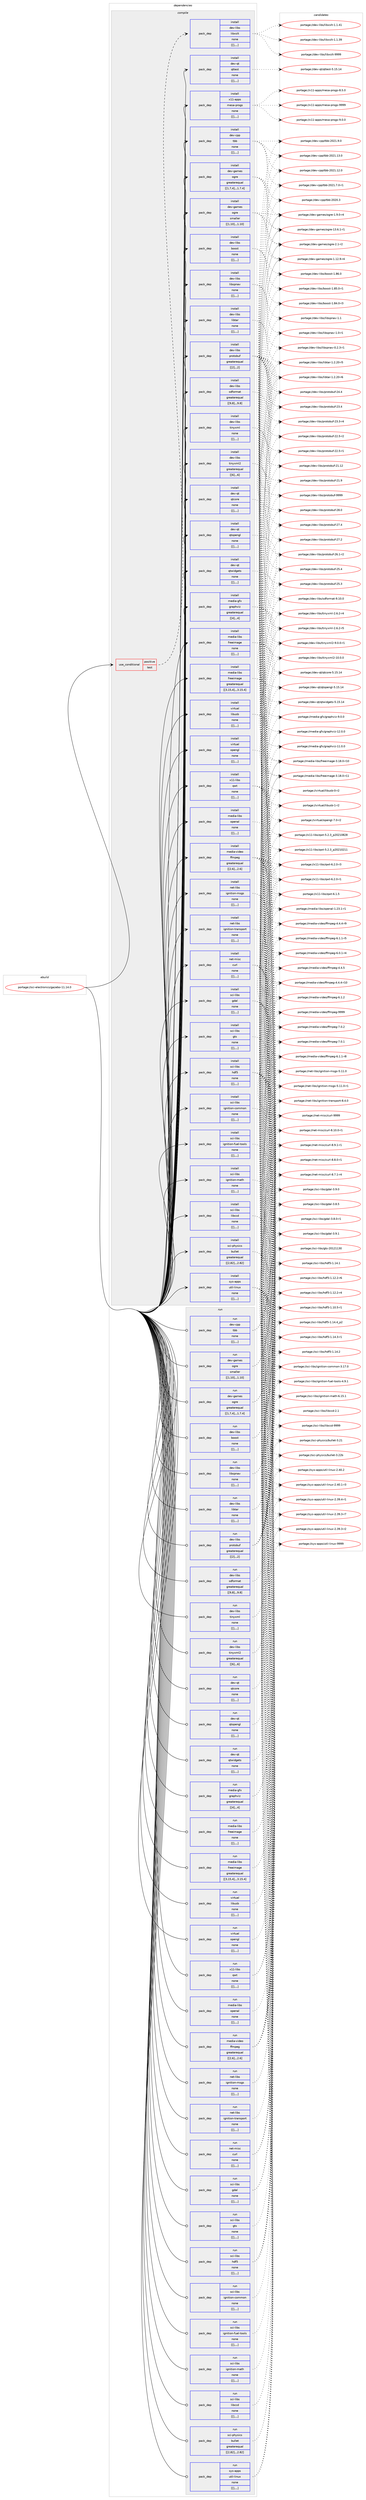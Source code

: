 digraph prolog {

# *************
# Graph options
# *************

newrank=true;
concentrate=true;
compound=true;
graph [rankdir=LR,fontname=Helvetica,fontsize=10,ranksep=1.5];#, ranksep=2.5, nodesep=0.2];
edge  [arrowhead=vee];
node  [fontname=Helvetica,fontsize=10];

# **********
# The ebuild
# **********

subgraph cluster_leftcol {
color=gray;
label=<<i>ebuild</i>>;
id [label="portage://sci-electronics/gazebo-11.14.0", color=red, width=4, href="../sci-electronics/gazebo-11.14.0.svg"];
}

# ****************
# The dependencies
# ****************

subgraph cluster_midcol {
color=gray;
label=<<i>dependencies</i>>;
subgraph cluster_compile {
fillcolor="#eeeeee";
style=filled;
label=<<i>compile</i>>;
subgraph cond108282 {
dependency410738 [label=<<TABLE BORDER="0" CELLBORDER="1" CELLSPACING="0" CELLPADDING="4"><TR><TD ROWSPAN="3" CELLPADDING="10">use_conditional</TD></TR><TR><TD>positive</TD></TR><TR><TD>test</TD></TR></TABLE>>, shape=none, color=red];
subgraph pack299485 {
dependency410739 [label=<<TABLE BORDER="0" CELLBORDER="1" CELLSPACING="0" CELLPADDING="4" WIDTH="220"><TR><TD ROWSPAN="6" CELLPADDING="30">pack_dep</TD></TR><TR><TD WIDTH="110">install</TD></TR><TR><TD>dev-libs</TD></TR><TR><TD>libxslt</TD></TR><TR><TD>none</TD></TR><TR><TD>[[],,,,]</TD></TR></TABLE>>, shape=none, color=blue];
}
dependency410738:e -> dependency410739:w [weight=20,style="dashed",arrowhead="vee"];
}
id:e -> dependency410738:w [weight=20,style="solid",arrowhead="vee"];
subgraph pack299486 {
dependency410740 [label=<<TABLE BORDER="0" CELLBORDER="1" CELLSPACING="0" CELLPADDING="4" WIDTH="220"><TR><TD ROWSPAN="6" CELLPADDING="30">pack_dep</TD></TR><TR><TD WIDTH="110">install</TD></TR><TR><TD>dev-cpp</TD></TR><TR><TD>tbb</TD></TR><TR><TD>none</TD></TR><TR><TD>[[],,,,]</TD></TR></TABLE>>, shape=none, color=blue];
}
id:e -> dependency410740:w [weight=20,style="solid",arrowhead="vee"];
subgraph pack299487 {
dependency410741 [label=<<TABLE BORDER="0" CELLBORDER="1" CELLSPACING="0" CELLPADDING="4" WIDTH="220"><TR><TD ROWSPAN="6" CELLPADDING="30">pack_dep</TD></TR><TR><TD WIDTH="110">install</TD></TR><TR><TD>dev-games</TD></TR><TR><TD>ogre</TD></TR><TR><TD>greaterequal</TD></TR><TR><TD>[[1,7,4],,,1.7.4]</TD></TR></TABLE>>, shape=none, color=blue];
}
id:e -> dependency410741:w [weight=20,style="solid",arrowhead="vee"];
subgraph pack299488 {
dependency410742 [label=<<TABLE BORDER="0" CELLBORDER="1" CELLSPACING="0" CELLPADDING="4" WIDTH="220"><TR><TD ROWSPAN="6" CELLPADDING="30">pack_dep</TD></TR><TR><TD WIDTH="110">install</TD></TR><TR><TD>dev-games</TD></TR><TR><TD>ogre</TD></TR><TR><TD>smaller</TD></TR><TR><TD>[[1,10],,,1.10]</TD></TR></TABLE>>, shape=none, color=blue];
}
id:e -> dependency410742:w [weight=20,style="solid",arrowhead="vee"];
subgraph pack299489 {
dependency410743 [label=<<TABLE BORDER="0" CELLBORDER="1" CELLSPACING="0" CELLPADDING="4" WIDTH="220"><TR><TD ROWSPAN="6" CELLPADDING="30">pack_dep</TD></TR><TR><TD WIDTH="110">install</TD></TR><TR><TD>dev-libs</TD></TR><TR><TD>boost</TD></TR><TR><TD>none</TD></TR><TR><TD>[[],,,,]</TD></TR></TABLE>>, shape=none, color=blue];
}
id:e -> dependency410743:w [weight=20,style="solid",arrowhead="vee"];
subgraph pack299490 {
dependency410744 [label=<<TABLE BORDER="0" CELLBORDER="1" CELLSPACING="0" CELLPADDING="4" WIDTH="220"><TR><TD ROWSPAN="6" CELLPADDING="30">pack_dep</TD></TR><TR><TD WIDTH="110">install</TD></TR><TR><TD>dev-libs</TD></TR><TR><TD>libspnav</TD></TR><TR><TD>none</TD></TR><TR><TD>[[],,,,]</TD></TR></TABLE>>, shape=none, color=blue];
}
id:e -> dependency410744:w [weight=20,style="solid",arrowhead="vee"];
subgraph pack299491 {
dependency410745 [label=<<TABLE BORDER="0" CELLBORDER="1" CELLSPACING="0" CELLPADDING="4" WIDTH="220"><TR><TD ROWSPAN="6" CELLPADDING="30">pack_dep</TD></TR><TR><TD WIDTH="110">install</TD></TR><TR><TD>dev-libs</TD></TR><TR><TD>libtar</TD></TR><TR><TD>none</TD></TR><TR><TD>[[],,,,]</TD></TR></TABLE>>, shape=none, color=blue];
}
id:e -> dependency410745:w [weight=20,style="solid",arrowhead="vee"];
subgraph pack299492 {
dependency410746 [label=<<TABLE BORDER="0" CELLBORDER="1" CELLSPACING="0" CELLPADDING="4" WIDTH="220"><TR><TD ROWSPAN="6" CELLPADDING="30">pack_dep</TD></TR><TR><TD WIDTH="110">install</TD></TR><TR><TD>dev-libs</TD></TR><TR><TD>protobuf</TD></TR><TR><TD>greaterequal</TD></TR><TR><TD>[[2],,,2]</TD></TR></TABLE>>, shape=none, color=blue];
}
id:e -> dependency410746:w [weight=20,style="solid",arrowhead="vee"];
subgraph pack299493 {
dependency410747 [label=<<TABLE BORDER="0" CELLBORDER="1" CELLSPACING="0" CELLPADDING="4" WIDTH="220"><TR><TD ROWSPAN="6" CELLPADDING="30">pack_dep</TD></TR><TR><TD WIDTH="110">install</TD></TR><TR><TD>dev-libs</TD></TR><TR><TD>sdformat</TD></TR><TR><TD>greaterequal</TD></TR><TR><TD>[[9,8],,,9.8]</TD></TR></TABLE>>, shape=none, color=blue];
}
id:e -> dependency410747:w [weight=20,style="solid",arrowhead="vee"];
subgraph pack299494 {
dependency410748 [label=<<TABLE BORDER="0" CELLBORDER="1" CELLSPACING="0" CELLPADDING="4" WIDTH="220"><TR><TD ROWSPAN="6" CELLPADDING="30">pack_dep</TD></TR><TR><TD WIDTH="110">install</TD></TR><TR><TD>dev-libs</TD></TR><TR><TD>tinyxml</TD></TR><TR><TD>none</TD></TR><TR><TD>[[],,,,]</TD></TR></TABLE>>, shape=none, color=blue];
}
id:e -> dependency410748:w [weight=20,style="solid",arrowhead="vee"];
subgraph pack299495 {
dependency410749 [label=<<TABLE BORDER="0" CELLBORDER="1" CELLSPACING="0" CELLPADDING="4" WIDTH="220"><TR><TD ROWSPAN="6" CELLPADDING="30">pack_dep</TD></TR><TR><TD WIDTH="110">install</TD></TR><TR><TD>dev-libs</TD></TR><TR><TD>tinyxml2</TD></TR><TR><TD>greaterequal</TD></TR><TR><TD>[[6],,,6]</TD></TR></TABLE>>, shape=none, color=blue];
}
id:e -> dependency410749:w [weight=20,style="solid",arrowhead="vee"];
subgraph pack299496 {
dependency410750 [label=<<TABLE BORDER="0" CELLBORDER="1" CELLSPACING="0" CELLPADDING="4" WIDTH="220"><TR><TD ROWSPAN="6" CELLPADDING="30">pack_dep</TD></TR><TR><TD WIDTH="110">install</TD></TR><TR><TD>dev-qt</TD></TR><TR><TD>qtcore</TD></TR><TR><TD>none</TD></TR><TR><TD>[[],,,,]</TD></TR></TABLE>>, shape=none, color=blue];
}
id:e -> dependency410750:w [weight=20,style="solid",arrowhead="vee"];
subgraph pack299497 {
dependency410751 [label=<<TABLE BORDER="0" CELLBORDER="1" CELLSPACING="0" CELLPADDING="4" WIDTH="220"><TR><TD ROWSPAN="6" CELLPADDING="30">pack_dep</TD></TR><TR><TD WIDTH="110">install</TD></TR><TR><TD>dev-qt</TD></TR><TR><TD>qtopengl</TD></TR><TR><TD>none</TD></TR><TR><TD>[[],,,,]</TD></TR></TABLE>>, shape=none, color=blue];
}
id:e -> dependency410751:w [weight=20,style="solid",arrowhead="vee"];
subgraph pack299498 {
dependency410752 [label=<<TABLE BORDER="0" CELLBORDER="1" CELLSPACING="0" CELLPADDING="4" WIDTH="220"><TR><TD ROWSPAN="6" CELLPADDING="30">pack_dep</TD></TR><TR><TD WIDTH="110">install</TD></TR><TR><TD>dev-qt</TD></TR><TR><TD>qttest</TD></TR><TR><TD>none</TD></TR><TR><TD>[[],,,,]</TD></TR></TABLE>>, shape=none, color=blue];
}
id:e -> dependency410752:w [weight=20,style="solid",arrowhead="vee"];
subgraph pack299499 {
dependency410753 [label=<<TABLE BORDER="0" CELLBORDER="1" CELLSPACING="0" CELLPADDING="4" WIDTH="220"><TR><TD ROWSPAN="6" CELLPADDING="30">pack_dep</TD></TR><TR><TD WIDTH="110">install</TD></TR><TR><TD>dev-qt</TD></TR><TR><TD>qtwidgets</TD></TR><TR><TD>none</TD></TR><TR><TD>[[],,,,]</TD></TR></TABLE>>, shape=none, color=blue];
}
id:e -> dependency410753:w [weight=20,style="solid",arrowhead="vee"];
subgraph pack299500 {
dependency410754 [label=<<TABLE BORDER="0" CELLBORDER="1" CELLSPACING="0" CELLPADDING="4" WIDTH="220"><TR><TD ROWSPAN="6" CELLPADDING="30">pack_dep</TD></TR><TR><TD WIDTH="110">install</TD></TR><TR><TD>media-gfx</TD></TR><TR><TD>graphviz</TD></TR><TR><TD>greaterequal</TD></TR><TR><TD>[[4],,,4]</TD></TR></TABLE>>, shape=none, color=blue];
}
id:e -> dependency410754:w [weight=20,style="solid",arrowhead="vee"];
subgraph pack299501 {
dependency410755 [label=<<TABLE BORDER="0" CELLBORDER="1" CELLSPACING="0" CELLPADDING="4" WIDTH="220"><TR><TD ROWSPAN="6" CELLPADDING="30">pack_dep</TD></TR><TR><TD WIDTH="110">install</TD></TR><TR><TD>media-libs</TD></TR><TR><TD>freeimage</TD></TR><TR><TD>greaterequal</TD></TR><TR><TD>[[3,15,4],,,3.15.4]</TD></TR></TABLE>>, shape=none, color=blue];
}
id:e -> dependency410755:w [weight=20,style="solid",arrowhead="vee"];
subgraph pack299502 {
dependency410756 [label=<<TABLE BORDER="0" CELLBORDER="1" CELLSPACING="0" CELLPADDING="4" WIDTH="220"><TR><TD ROWSPAN="6" CELLPADDING="30">pack_dep</TD></TR><TR><TD WIDTH="110">install</TD></TR><TR><TD>media-libs</TD></TR><TR><TD>freeimage</TD></TR><TR><TD>none</TD></TR><TR><TD>[[],,,,]</TD></TR></TABLE>>, shape=none, color=blue];
}
id:e -> dependency410756:w [weight=20,style="solid",arrowhead="vee"];
subgraph pack299503 {
dependency410757 [label=<<TABLE BORDER="0" CELLBORDER="1" CELLSPACING="0" CELLPADDING="4" WIDTH="220"><TR><TD ROWSPAN="6" CELLPADDING="30">pack_dep</TD></TR><TR><TD WIDTH="110">install</TD></TR><TR><TD>media-libs</TD></TR><TR><TD>openal</TD></TR><TR><TD>none</TD></TR><TR><TD>[[],,,,]</TD></TR></TABLE>>, shape=none, color=blue];
}
id:e -> dependency410757:w [weight=20,style="solid",arrowhead="vee"];
subgraph pack299504 {
dependency410758 [label=<<TABLE BORDER="0" CELLBORDER="1" CELLSPACING="0" CELLPADDING="4" WIDTH="220"><TR><TD ROWSPAN="6" CELLPADDING="30">pack_dep</TD></TR><TR><TD WIDTH="110">install</TD></TR><TR><TD>media-video</TD></TR><TR><TD>ffmpeg</TD></TR><TR><TD>greaterequal</TD></TR><TR><TD>[[2,6],,,2.6]</TD></TR></TABLE>>, shape=none, color=blue];
}
id:e -> dependency410758:w [weight=20,style="solid",arrowhead="vee"];
subgraph pack299505 {
dependency410759 [label=<<TABLE BORDER="0" CELLBORDER="1" CELLSPACING="0" CELLPADDING="4" WIDTH="220"><TR><TD ROWSPAN="6" CELLPADDING="30">pack_dep</TD></TR><TR><TD WIDTH="110">install</TD></TR><TR><TD>net-libs</TD></TR><TR><TD>ignition-msgs</TD></TR><TR><TD>none</TD></TR><TR><TD>[[],,,,]</TD></TR></TABLE>>, shape=none, color=blue];
}
id:e -> dependency410759:w [weight=20,style="solid",arrowhead="vee"];
subgraph pack299506 {
dependency410760 [label=<<TABLE BORDER="0" CELLBORDER="1" CELLSPACING="0" CELLPADDING="4" WIDTH="220"><TR><TD ROWSPAN="6" CELLPADDING="30">pack_dep</TD></TR><TR><TD WIDTH="110">install</TD></TR><TR><TD>net-libs</TD></TR><TR><TD>ignition-transport</TD></TR><TR><TD>none</TD></TR><TR><TD>[[],,,,]</TD></TR></TABLE>>, shape=none, color=blue];
}
id:e -> dependency410760:w [weight=20,style="solid",arrowhead="vee"];
subgraph pack299507 {
dependency410761 [label=<<TABLE BORDER="0" CELLBORDER="1" CELLSPACING="0" CELLPADDING="4" WIDTH="220"><TR><TD ROWSPAN="6" CELLPADDING="30">pack_dep</TD></TR><TR><TD WIDTH="110">install</TD></TR><TR><TD>net-misc</TD></TR><TR><TD>curl</TD></TR><TR><TD>none</TD></TR><TR><TD>[[],,,,]</TD></TR></TABLE>>, shape=none, color=blue];
}
id:e -> dependency410761:w [weight=20,style="solid",arrowhead="vee"];
subgraph pack299508 {
dependency410762 [label=<<TABLE BORDER="0" CELLBORDER="1" CELLSPACING="0" CELLPADDING="4" WIDTH="220"><TR><TD ROWSPAN="6" CELLPADDING="30">pack_dep</TD></TR><TR><TD WIDTH="110">install</TD></TR><TR><TD>sci-libs</TD></TR><TR><TD>gdal</TD></TR><TR><TD>none</TD></TR><TR><TD>[[],,,,]</TD></TR></TABLE>>, shape=none, color=blue];
}
id:e -> dependency410762:w [weight=20,style="solid",arrowhead="vee"];
subgraph pack299509 {
dependency410763 [label=<<TABLE BORDER="0" CELLBORDER="1" CELLSPACING="0" CELLPADDING="4" WIDTH="220"><TR><TD ROWSPAN="6" CELLPADDING="30">pack_dep</TD></TR><TR><TD WIDTH="110">install</TD></TR><TR><TD>sci-libs</TD></TR><TR><TD>gts</TD></TR><TR><TD>none</TD></TR><TR><TD>[[],,,,]</TD></TR></TABLE>>, shape=none, color=blue];
}
id:e -> dependency410763:w [weight=20,style="solid",arrowhead="vee"];
subgraph pack299510 {
dependency410764 [label=<<TABLE BORDER="0" CELLBORDER="1" CELLSPACING="0" CELLPADDING="4" WIDTH="220"><TR><TD ROWSPAN="6" CELLPADDING="30">pack_dep</TD></TR><TR><TD WIDTH="110">install</TD></TR><TR><TD>sci-libs</TD></TR><TR><TD>hdf5</TD></TR><TR><TD>none</TD></TR><TR><TD>[[],,,,]</TD></TR></TABLE>>, shape=none, color=blue];
}
id:e -> dependency410764:w [weight=20,style="solid",arrowhead="vee"];
subgraph pack299511 {
dependency410765 [label=<<TABLE BORDER="0" CELLBORDER="1" CELLSPACING="0" CELLPADDING="4" WIDTH="220"><TR><TD ROWSPAN="6" CELLPADDING="30">pack_dep</TD></TR><TR><TD WIDTH="110">install</TD></TR><TR><TD>sci-libs</TD></TR><TR><TD>ignition-common</TD></TR><TR><TD>none</TD></TR><TR><TD>[[],,,,]</TD></TR></TABLE>>, shape=none, color=blue];
}
id:e -> dependency410765:w [weight=20,style="solid",arrowhead="vee"];
subgraph pack299512 {
dependency410766 [label=<<TABLE BORDER="0" CELLBORDER="1" CELLSPACING="0" CELLPADDING="4" WIDTH="220"><TR><TD ROWSPAN="6" CELLPADDING="30">pack_dep</TD></TR><TR><TD WIDTH="110">install</TD></TR><TR><TD>sci-libs</TD></TR><TR><TD>ignition-fuel-tools</TD></TR><TR><TD>none</TD></TR><TR><TD>[[],,,,]</TD></TR></TABLE>>, shape=none, color=blue];
}
id:e -> dependency410766:w [weight=20,style="solid",arrowhead="vee"];
subgraph pack299513 {
dependency410767 [label=<<TABLE BORDER="0" CELLBORDER="1" CELLSPACING="0" CELLPADDING="4" WIDTH="220"><TR><TD ROWSPAN="6" CELLPADDING="30">pack_dep</TD></TR><TR><TD WIDTH="110">install</TD></TR><TR><TD>sci-libs</TD></TR><TR><TD>ignition-math</TD></TR><TR><TD>none</TD></TR><TR><TD>[[],,,,]</TD></TR></TABLE>>, shape=none, color=blue];
}
id:e -> dependency410767:w [weight=20,style="solid",arrowhead="vee"];
subgraph pack299514 {
dependency410768 [label=<<TABLE BORDER="0" CELLBORDER="1" CELLSPACING="0" CELLPADDING="4" WIDTH="220"><TR><TD ROWSPAN="6" CELLPADDING="30">pack_dep</TD></TR><TR><TD WIDTH="110">install</TD></TR><TR><TD>sci-libs</TD></TR><TR><TD>libccd</TD></TR><TR><TD>none</TD></TR><TR><TD>[[],,,,]</TD></TR></TABLE>>, shape=none, color=blue];
}
id:e -> dependency410768:w [weight=20,style="solid",arrowhead="vee"];
subgraph pack299515 {
dependency410769 [label=<<TABLE BORDER="0" CELLBORDER="1" CELLSPACING="0" CELLPADDING="4" WIDTH="220"><TR><TD ROWSPAN="6" CELLPADDING="30">pack_dep</TD></TR><TR><TD WIDTH="110">install</TD></TR><TR><TD>sci-physics</TD></TR><TR><TD>bullet</TD></TR><TR><TD>greaterequal</TD></TR><TR><TD>[[2,82],,,2.82]</TD></TR></TABLE>>, shape=none, color=blue];
}
id:e -> dependency410769:w [weight=20,style="solid",arrowhead="vee"];
subgraph pack299516 {
dependency410770 [label=<<TABLE BORDER="0" CELLBORDER="1" CELLSPACING="0" CELLPADDING="4" WIDTH="220"><TR><TD ROWSPAN="6" CELLPADDING="30">pack_dep</TD></TR><TR><TD WIDTH="110">install</TD></TR><TR><TD>sys-apps</TD></TR><TR><TD>util-linux</TD></TR><TR><TD>none</TD></TR><TR><TD>[[],,,,]</TD></TR></TABLE>>, shape=none, color=blue];
}
id:e -> dependency410770:w [weight=20,style="solid",arrowhead="vee"];
subgraph pack299517 {
dependency410771 [label=<<TABLE BORDER="0" CELLBORDER="1" CELLSPACING="0" CELLPADDING="4" WIDTH="220"><TR><TD ROWSPAN="6" CELLPADDING="30">pack_dep</TD></TR><TR><TD WIDTH="110">install</TD></TR><TR><TD>virtual</TD></TR><TR><TD>libusb</TD></TR><TR><TD>none</TD></TR><TR><TD>[[],,,,]</TD></TR></TABLE>>, shape=none, color=blue];
}
id:e -> dependency410771:w [weight=20,style="solid",arrowhead="vee"];
subgraph pack299518 {
dependency410772 [label=<<TABLE BORDER="0" CELLBORDER="1" CELLSPACING="0" CELLPADDING="4" WIDTH="220"><TR><TD ROWSPAN="6" CELLPADDING="30">pack_dep</TD></TR><TR><TD WIDTH="110">install</TD></TR><TR><TD>virtual</TD></TR><TR><TD>opengl</TD></TR><TR><TD>none</TD></TR><TR><TD>[[],,,,]</TD></TR></TABLE>>, shape=none, color=blue];
}
id:e -> dependency410772:w [weight=20,style="solid",arrowhead="vee"];
subgraph pack299519 {
dependency410773 [label=<<TABLE BORDER="0" CELLBORDER="1" CELLSPACING="0" CELLPADDING="4" WIDTH="220"><TR><TD ROWSPAN="6" CELLPADDING="30">pack_dep</TD></TR><TR><TD WIDTH="110">install</TD></TR><TR><TD>x11-apps</TD></TR><TR><TD>mesa-progs</TD></TR><TR><TD>none</TD></TR><TR><TD>[[],,,,]</TD></TR></TABLE>>, shape=none, color=blue];
}
id:e -> dependency410773:w [weight=20,style="solid",arrowhead="vee"];
subgraph pack299520 {
dependency410774 [label=<<TABLE BORDER="0" CELLBORDER="1" CELLSPACING="0" CELLPADDING="4" WIDTH="220"><TR><TD ROWSPAN="6" CELLPADDING="30">pack_dep</TD></TR><TR><TD WIDTH="110">install</TD></TR><TR><TD>x11-libs</TD></TR><TR><TD>qwt</TD></TR><TR><TD>none</TD></TR><TR><TD>[[],,,,]</TD></TR></TABLE>>, shape=none, color=blue];
}
id:e -> dependency410774:w [weight=20,style="solid",arrowhead="vee"];
}
subgraph cluster_compileandrun {
fillcolor="#eeeeee";
style=filled;
label=<<i>compile and run</i>>;
}
subgraph cluster_run {
fillcolor="#eeeeee";
style=filled;
label=<<i>run</i>>;
subgraph pack299521 {
dependency410775 [label=<<TABLE BORDER="0" CELLBORDER="1" CELLSPACING="0" CELLPADDING="4" WIDTH="220"><TR><TD ROWSPAN="6" CELLPADDING="30">pack_dep</TD></TR><TR><TD WIDTH="110">run</TD></TR><TR><TD>dev-cpp</TD></TR><TR><TD>tbb</TD></TR><TR><TD>none</TD></TR><TR><TD>[[],,,,]</TD></TR></TABLE>>, shape=none, color=blue];
}
id:e -> dependency410775:w [weight=20,style="solid",arrowhead="odot"];
subgraph pack299522 {
dependency410776 [label=<<TABLE BORDER="0" CELLBORDER="1" CELLSPACING="0" CELLPADDING="4" WIDTH="220"><TR><TD ROWSPAN="6" CELLPADDING="30">pack_dep</TD></TR><TR><TD WIDTH="110">run</TD></TR><TR><TD>dev-games</TD></TR><TR><TD>ogre</TD></TR><TR><TD>greaterequal</TD></TR><TR><TD>[[1,7,4],,,1.7.4]</TD></TR></TABLE>>, shape=none, color=blue];
}
id:e -> dependency410776:w [weight=20,style="solid",arrowhead="odot"];
subgraph pack299523 {
dependency410777 [label=<<TABLE BORDER="0" CELLBORDER="1" CELLSPACING="0" CELLPADDING="4" WIDTH="220"><TR><TD ROWSPAN="6" CELLPADDING="30">pack_dep</TD></TR><TR><TD WIDTH="110">run</TD></TR><TR><TD>dev-games</TD></TR><TR><TD>ogre</TD></TR><TR><TD>smaller</TD></TR><TR><TD>[[1,10],,,1.10]</TD></TR></TABLE>>, shape=none, color=blue];
}
id:e -> dependency410777:w [weight=20,style="solid",arrowhead="odot"];
subgraph pack299524 {
dependency410778 [label=<<TABLE BORDER="0" CELLBORDER="1" CELLSPACING="0" CELLPADDING="4" WIDTH="220"><TR><TD ROWSPAN="6" CELLPADDING="30">pack_dep</TD></TR><TR><TD WIDTH="110">run</TD></TR><TR><TD>dev-libs</TD></TR><TR><TD>boost</TD></TR><TR><TD>none</TD></TR><TR><TD>[[],,,,]</TD></TR></TABLE>>, shape=none, color=blue];
}
id:e -> dependency410778:w [weight=20,style="solid",arrowhead="odot"];
subgraph pack299525 {
dependency410779 [label=<<TABLE BORDER="0" CELLBORDER="1" CELLSPACING="0" CELLPADDING="4" WIDTH="220"><TR><TD ROWSPAN="6" CELLPADDING="30">pack_dep</TD></TR><TR><TD WIDTH="110">run</TD></TR><TR><TD>dev-libs</TD></TR><TR><TD>libspnav</TD></TR><TR><TD>none</TD></TR><TR><TD>[[],,,,]</TD></TR></TABLE>>, shape=none, color=blue];
}
id:e -> dependency410779:w [weight=20,style="solid",arrowhead="odot"];
subgraph pack299526 {
dependency410780 [label=<<TABLE BORDER="0" CELLBORDER="1" CELLSPACING="0" CELLPADDING="4" WIDTH="220"><TR><TD ROWSPAN="6" CELLPADDING="30">pack_dep</TD></TR><TR><TD WIDTH="110">run</TD></TR><TR><TD>dev-libs</TD></TR><TR><TD>libtar</TD></TR><TR><TD>none</TD></TR><TR><TD>[[],,,,]</TD></TR></TABLE>>, shape=none, color=blue];
}
id:e -> dependency410780:w [weight=20,style="solid",arrowhead="odot"];
subgraph pack299527 {
dependency410781 [label=<<TABLE BORDER="0" CELLBORDER="1" CELLSPACING="0" CELLPADDING="4" WIDTH="220"><TR><TD ROWSPAN="6" CELLPADDING="30">pack_dep</TD></TR><TR><TD WIDTH="110">run</TD></TR><TR><TD>dev-libs</TD></TR><TR><TD>protobuf</TD></TR><TR><TD>greaterequal</TD></TR><TR><TD>[[2],,,2]</TD></TR></TABLE>>, shape=none, color=blue];
}
id:e -> dependency410781:w [weight=20,style="solid",arrowhead="odot"];
subgraph pack299528 {
dependency410782 [label=<<TABLE BORDER="0" CELLBORDER="1" CELLSPACING="0" CELLPADDING="4" WIDTH="220"><TR><TD ROWSPAN="6" CELLPADDING="30">pack_dep</TD></TR><TR><TD WIDTH="110">run</TD></TR><TR><TD>dev-libs</TD></TR><TR><TD>sdformat</TD></TR><TR><TD>greaterequal</TD></TR><TR><TD>[[9,8],,,9.8]</TD></TR></TABLE>>, shape=none, color=blue];
}
id:e -> dependency410782:w [weight=20,style="solid",arrowhead="odot"];
subgraph pack299529 {
dependency410783 [label=<<TABLE BORDER="0" CELLBORDER="1" CELLSPACING="0" CELLPADDING="4" WIDTH="220"><TR><TD ROWSPAN="6" CELLPADDING="30">pack_dep</TD></TR><TR><TD WIDTH="110">run</TD></TR><TR><TD>dev-libs</TD></TR><TR><TD>tinyxml</TD></TR><TR><TD>none</TD></TR><TR><TD>[[],,,,]</TD></TR></TABLE>>, shape=none, color=blue];
}
id:e -> dependency410783:w [weight=20,style="solid",arrowhead="odot"];
subgraph pack299530 {
dependency410784 [label=<<TABLE BORDER="0" CELLBORDER="1" CELLSPACING="0" CELLPADDING="4" WIDTH="220"><TR><TD ROWSPAN="6" CELLPADDING="30">pack_dep</TD></TR><TR><TD WIDTH="110">run</TD></TR><TR><TD>dev-libs</TD></TR><TR><TD>tinyxml2</TD></TR><TR><TD>greaterequal</TD></TR><TR><TD>[[6],,,6]</TD></TR></TABLE>>, shape=none, color=blue];
}
id:e -> dependency410784:w [weight=20,style="solid",arrowhead="odot"];
subgraph pack299531 {
dependency410785 [label=<<TABLE BORDER="0" CELLBORDER="1" CELLSPACING="0" CELLPADDING="4" WIDTH="220"><TR><TD ROWSPAN="6" CELLPADDING="30">pack_dep</TD></TR><TR><TD WIDTH="110">run</TD></TR><TR><TD>dev-qt</TD></TR><TR><TD>qtcore</TD></TR><TR><TD>none</TD></TR><TR><TD>[[],,,,]</TD></TR></TABLE>>, shape=none, color=blue];
}
id:e -> dependency410785:w [weight=20,style="solid",arrowhead="odot"];
subgraph pack299532 {
dependency410786 [label=<<TABLE BORDER="0" CELLBORDER="1" CELLSPACING="0" CELLPADDING="4" WIDTH="220"><TR><TD ROWSPAN="6" CELLPADDING="30">pack_dep</TD></TR><TR><TD WIDTH="110">run</TD></TR><TR><TD>dev-qt</TD></TR><TR><TD>qtopengl</TD></TR><TR><TD>none</TD></TR><TR><TD>[[],,,,]</TD></TR></TABLE>>, shape=none, color=blue];
}
id:e -> dependency410786:w [weight=20,style="solid",arrowhead="odot"];
subgraph pack299533 {
dependency410787 [label=<<TABLE BORDER="0" CELLBORDER="1" CELLSPACING="0" CELLPADDING="4" WIDTH="220"><TR><TD ROWSPAN="6" CELLPADDING="30">pack_dep</TD></TR><TR><TD WIDTH="110">run</TD></TR><TR><TD>dev-qt</TD></TR><TR><TD>qtwidgets</TD></TR><TR><TD>none</TD></TR><TR><TD>[[],,,,]</TD></TR></TABLE>>, shape=none, color=blue];
}
id:e -> dependency410787:w [weight=20,style="solid",arrowhead="odot"];
subgraph pack299534 {
dependency410788 [label=<<TABLE BORDER="0" CELLBORDER="1" CELLSPACING="0" CELLPADDING="4" WIDTH="220"><TR><TD ROWSPAN="6" CELLPADDING="30">pack_dep</TD></TR><TR><TD WIDTH="110">run</TD></TR><TR><TD>media-gfx</TD></TR><TR><TD>graphviz</TD></TR><TR><TD>greaterequal</TD></TR><TR><TD>[[4],,,4]</TD></TR></TABLE>>, shape=none, color=blue];
}
id:e -> dependency410788:w [weight=20,style="solid",arrowhead="odot"];
subgraph pack299535 {
dependency410789 [label=<<TABLE BORDER="0" CELLBORDER="1" CELLSPACING="0" CELLPADDING="4" WIDTH="220"><TR><TD ROWSPAN="6" CELLPADDING="30">pack_dep</TD></TR><TR><TD WIDTH="110">run</TD></TR><TR><TD>media-libs</TD></TR><TR><TD>freeimage</TD></TR><TR><TD>greaterequal</TD></TR><TR><TD>[[3,15,4],,,3.15.4]</TD></TR></TABLE>>, shape=none, color=blue];
}
id:e -> dependency410789:w [weight=20,style="solid",arrowhead="odot"];
subgraph pack299536 {
dependency410790 [label=<<TABLE BORDER="0" CELLBORDER="1" CELLSPACING="0" CELLPADDING="4" WIDTH="220"><TR><TD ROWSPAN="6" CELLPADDING="30">pack_dep</TD></TR><TR><TD WIDTH="110">run</TD></TR><TR><TD>media-libs</TD></TR><TR><TD>freeimage</TD></TR><TR><TD>none</TD></TR><TR><TD>[[],,,,]</TD></TR></TABLE>>, shape=none, color=blue];
}
id:e -> dependency410790:w [weight=20,style="solid",arrowhead="odot"];
subgraph pack299537 {
dependency410791 [label=<<TABLE BORDER="0" CELLBORDER="1" CELLSPACING="0" CELLPADDING="4" WIDTH="220"><TR><TD ROWSPAN="6" CELLPADDING="30">pack_dep</TD></TR><TR><TD WIDTH="110">run</TD></TR><TR><TD>media-libs</TD></TR><TR><TD>openal</TD></TR><TR><TD>none</TD></TR><TR><TD>[[],,,,]</TD></TR></TABLE>>, shape=none, color=blue];
}
id:e -> dependency410791:w [weight=20,style="solid",arrowhead="odot"];
subgraph pack299538 {
dependency410792 [label=<<TABLE BORDER="0" CELLBORDER="1" CELLSPACING="0" CELLPADDING="4" WIDTH="220"><TR><TD ROWSPAN="6" CELLPADDING="30">pack_dep</TD></TR><TR><TD WIDTH="110">run</TD></TR><TR><TD>media-video</TD></TR><TR><TD>ffmpeg</TD></TR><TR><TD>greaterequal</TD></TR><TR><TD>[[2,6],,,2.6]</TD></TR></TABLE>>, shape=none, color=blue];
}
id:e -> dependency410792:w [weight=20,style="solid",arrowhead="odot"];
subgraph pack299539 {
dependency410793 [label=<<TABLE BORDER="0" CELLBORDER="1" CELLSPACING="0" CELLPADDING="4" WIDTH="220"><TR><TD ROWSPAN="6" CELLPADDING="30">pack_dep</TD></TR><TR><TD WIDTH="110">run</TD></TR><TR><TD>net-libs</TD></TR><TR><TD>ignition-msgs</TD></TR><TR><TD>none</TD></TR><TR><TD>[[],,,,]</TD></TR></TABLE>>, shape=none, color=blue];
}
id:e -> dependency410793:w [weight=20,style="solid",arrowhead="odot"];
subgraph pack299540 {
dependency410794 [label=<<TABLE BORDER="0" CELLBORDER="1" CELLSPACING="0" CELLPADDING="4" WIDTH="220"><TR><TD ROWSPAN="6" CELLPADDING="30">pack_dep</TD></TR><TR><TD WIDTH="110">run</TD></TR><TR><TD>net-libs</TD></TR><TR><TD>ignition-transport</TD></TR><TR><TD>none</TD></TR><TR><TD>[[],,,,]</TD></TR></TABLE>>, shape=none, color=blue];
}
id:e -> dependency410794:w [weight=20,style="solid",arrowhead="odot"];
subgraph pack299541 {
dependency410795 [label=<<TABLE BORDER="0" CELLBORDER="1" CELLSPACING="0" CELLPADDING="4" WIDTH="220"><TR><TD ROWSPAN="6" CELLPADDING="30">pack_dep</TD></TR><TR><TD WIDTH="110">run</TD></TR><TR><TD>net-misc</TD></TR><TR><TD>curl</TD></TR><TR><TD>none</TD></TR><TR><TD>[[],,,,]</TD></TR></TABLE>>, shape=none, color=blue];
}
id:e -> dependency410795:w [weight=20,style="solid",arrowhead="odot"];
subgraph pack299542 {
dependency410796 [label=<<TABLE BORDER="0" CELLBORDER="1" CELLSPACING="0" CELLPADDING="4" WIDTH="220"><TR><TD ROWSPAN="6" CELLPADDING="30">pack_dep</TD></TR><TR><TD WIDTH="110">run</TD></TR><TR><TD>sci-libs</TD></TR><TR><TD>gdal</TD></TR><TR><TD>none</TD></TR><TR><TD>[[],,,,]</TD></TR></TABLE>>, shape=none, color=blue];
}
id:e -> dependency410796:w [weight=20,style="solid",arrowhead="odot"];
subgraph pack299543 {
dependency410797 [label=<<TABLE BORDER="0" CELLBORDER="1" CELLSPACING="0" CELLPADDING="4" WIDTH="220"><TR><TD ROWSPAN="6" CELLPADDING="30">pack_dep</TD></TR><TR><TD WIDTH="110">run</TD></TR><TR><TD>sci-libs</TD></TR><TR><TD>gts</TD></TR><TR><TD>none</TD></TR><TR><TD>[[],,,,]</TD></TR></TABLE>>, shape=none, color=blue];
}
id:e -> dependency410797:w [weight=20,style="solid",arrowhead="odot"];
subgraph pack299544 {
dependency410798 [label=<<TABLE BORDER="0" CELLBORDER="1" CELLSPACING="0" CELLPADDING="4" WIDTH="220"><TR><TD ROWSPAN="6" CELLPADDING="30">pack_dep</TD></TR><TR><TD WIDTH="110">run</TD></TR><TR><TD>sci-libs</TD></TR><TR><TD>hdf5</TD></TR><TR><TD>none</TD></TR><TR><TD>[[],,,,]</TD></TR></TABLE>>, shape=none, color=blue];
}
id:e -> dependency410798:w [weight=20,style="solid",arrowhead="odot"];
subgraph pack299545 {
dependency410799 [label=<<TABLE BORDER="0" CELLBORDER="1" CELLSPACING="0" CELLPADDING="4" WIDTH="220"><TR><TD ROWSPAN="6" CELLPADDING="30">pack_dep</TD></TR><TR><TD WIDTH="110">run</TD></TR><TR><TD>sci-libs</TD></TR><TR><TD>ignition-common</TD></TR><TR><TD>none</TD></TR><TR><TD>[[],,,,]</TD></TR></TABLE>>, shape=none, color=blue];
}
id:e -> dependency410799:w [weight=20,style="solid",arrowhead="odot"];
subgraph pack299546 {
dependency410800 [label=<<TABLE BORDER="0" CELLBORDER="1" CELLSPACING="0" CELLPADDING="4" WIDTH="220"><TR><TD ROWSPAN="6" CELLPADDING="30">pack_dep</TD></TR><TR><TD WIDTH="110">run</TD></TR><TR><TD>sci-libs</TD></TR><TR><TD>ignition-fuel-tools</TD></TR><TR><TD>none</TD></TR><TR><TD>[[],,,,]</TD></TR></TABLE>>, shape=none, color=blue];
}
id:e -> dependency410800:w [weight=20,style="solid",arrowhead="odot"];
subgraph pack299547 {
dependency410801 [label=<<TABLE BORDER="0" CELLBORDER="1" CELLSPACING="0" CELLPADDING="4" WIDTH="220"><TR><TD ROWSPAN="6" CELLPADDING="30">pack_dep</TD></TR><TR><TD WIDTH="110">run</TD></TR><TR><TD>sci-libs</TD></TR><TR><TD>ignition-math</TD></TR><TR><TD>none</TD></TR><TR><TD>[[],,,,]</TD></TR></TABLE>>, shape=none, color=blue];
}
id:e -> dependency410801:w [weight=20,style="solid",arrowhead="odot"];
subgraph pack299548 {
dependency410802 [label=<<TABLE BORDER="0" CELLBORDER="1" CELLSPACING="0" CELLPADDING="4" WIDTH="220"><TR><TD ROWSPAN="6" CELLPADDING="30">pack_dep</TD></TR><TR><TD WIDTH="110">run</TD></TR><TR><TD>sci-libs</TD></TR><TR><TD>libccd</TD></TR><TR><TD>none</TD></TR><TR><TD>[[],,,,]</TD></TR></TABLE>>, shape=none, color=blue];
}
id:e -> dependency410802:w [weight=20,style="solid",arrowhead="odot"];
subgraph pack299549 {
dependency410803 [label=<<TABLE BORDER="0" CELLBORDER="1" CELLSPACING="0" CELLPADDING="4" WIDTH="220"><TR><TD ROWSPAN="6" CELLPADDING="30">pack_dep</TD></TR><TR><TD WIDTH="110">run</TD></TR><TR><TD>sci-physics</TD></TR><TR><TD>bullet</TD></TR><TR><TD>greaterequal</TD></TR><TR><TD>[[2,82],,,2.82]</TD></TR></TABLE>>, shape=none, color=blue];
}
id:e -> dependency410803:w [weight=20,style="solid",arrowhead="odot"];
subgraph pack299550 {
dependency410804 [label=<<TABLE BORDER="0" CELLBORDER="1" CELLSPACING="0" CELLPADDING="4" WIDTH="220"><TR><TD ROWSPAN="6" CELLPADDING="30">pack_dep</TD></TR><TR><TD WIDTH="110">run</TD></TR><TR><TD>sys-apps</TD></TR><TR><TD>util-linux</TD></TR><TR><TD>none</TD></TR><TR><TD>[[],,,,]</TD></TR></TABLE>>, shape=none, color=blue];
}
id:e -> dependency410804:w [weight=20,style="solid",arrowhead="odot"];
subgraph pack299551 {
dependency410805 [label=<<TABLE BORDER="0" CELLBORDER="1" CELLSPACING="0" CELLPADDING="4" WIDTH="220"><TR><TD ROWSPAN="6" CELLPADDING="30">pack_dep</TD></TR><TR><TD WIDTH="110">run</TD></TR><TR><TD>virtual</TD></TR><TR><TD>libusb</TD></TR><TR><TD>none</TD></TR><TR><TD>[[],,,,]</TD></TR></TABLE>>, shape=none, color=blue];
}
id:e -> dependency410805:w [weight=20,style="solid",arrowhead="odot"];
subgraph pack299552 {
dependency410806 [label=<<TABLE BORDER="0" CELLBORDER="1" CELLSPACING="0" CELLPADDING="4" WIDTH="220"><TR><TD ROWSPAN="6" CELLPADDING="30">pack_dep</TD></TR><TR><TD WIDTH="110">run</TD></TR><TR><TD>virtual</TD></TR><TR><TD>opengl</TD></TR><TR><TD>none</TD></TR><TR><TD>[[],,,,]</TD></TR></TABLE>>, shape=none, color=blue];
}
id:e -> dependency410806:w [weight=20,style="solid",arrowhead="odot"];
subgraph pack299553 {
dependency410807 [label=<<TABLE BORDER="0" CELLBORDER="1" CELLSPACING="0" CELLPADDING="4" WIDTH="220"><TR><TD ROWSPAN="6" CELLPADDING="30">pack_dep</TD></TR><TR><TD WIDTH="110">run</TD></TR><TR><TD>x11-libs</TD></TR><TR><TD>qwt</TD></TR><TR><TD>none</TD></TR><TR><TD>[[],,,,]</TD></TR></TABLE>>, shape=none, color=blue];
}
id:e -> dependency410807:w [weight=20,style="solid",arrowhead="odot"];
}
}

# **************
# The candidates
# **************

subgraph cluster_choices {
rank=same;
color=gray;
label=<<i>candidates</i>>;

subgraph choice299485 {
color=black;
nodesep=1;
choice100101118451081059811547108105981201151081164557575757 [label="portage://dev-libs/libxslt-9999", color=red, width=4,href="../dev-libs/libxslt-9999.svg"];
choice1001011184510810598115471081059812011510811645494649465249 [label="portage://dev-libs/libxslt-1.1.41", color=red, width=4,href="../dev-libs/libxslt-1.1.41.svg"];
choice1001011184510810598115471081059812011510811645494649465157 [label="portage://dev-libs/libxslt-1.1.39", color=red, width=4,href="../dev-libs/libxslt-1.1.39.svg"];
dependency410739:e -> choice100101118451081059811547108105981201151081164557575757:w [style=dotted,weight="100"];
dependency410739:e -> choice1001011184510810598115471081059812011510811645494649465249:w [style=dotted,weight="100"];
dependency410739:e -> choice1001011184510810598115471081059812011510811645494649465157:w [style=dotted,weight="100"];
}
subgraph choice299486 {
color=black;
nodesep=1;
choice100101118459911211247116989845504850494649514648 [label="portage://dev-cpp/tbb-2021.13.0", color=red, width=4,href="../dev-cpp/tbb-2021.13.0.svg"];
choice100101118459911211247116989845504850494649504648 [label="portage://dev-cpp/tbb-2021.12.0", color=red, width=4,href="../dev-cpp/tbb-2021.12.0.svg"];
choice1001011184599112112471169898455048504946574648 [label="portage://dev-cpp/tbb-2021.9.0", color=red, width=4,href="../dev-cpp/tbb-2021.9.0.svg"];
choice10010111845991121124711698984550485049465546484511449 [label="portage://dev-cpp/tbb-2021.7.0-r1", color=red, width=4,href="../dev-cpp/tbb-2021.7.0-r1.svg"];
choice100101118459911211247116989845504850484651 [label="portage://dev-cpp/tbb-2020.3", color=red, width=4,href="../dev-cpp/tbb-2020.3.svg"];
dependency410740:e -> choice100101118459911211247116989845504850494649514648:w [style=dotted,weight="100"];
dependency410740:e -> choice100101118459911211247116989845504850494649504648:w [style=dotted,weight="100"];
dependency410740:e -> choice1001011184599112112471169898455048504946574648:w [style=dotted,weight="100"];
dependency410740:e -> choice10010111845991121124711698984550485049465546484511449:w [style=dotted,weight="100"];
dependency410740:e -> choice100101118459911211247116989845504850484651:w [style=dotted,weight="100"];
}
subgraph choice299487 {
color=black;
nodesep=1;
choice100101118451039710910111547111103114101454951465446494511449 [label="portage://dev-games/ogre-13.6.1-r1", color=red, width=4,href="../dev-games/ogre-13.6.1-r1.svg"];
choice100101118451039710910111547111103114101455046494511450 [label="portage://dev-games/ogre-2.1-r2", color=red, width=4,href="../dev-games/ogre-2.1-r2.svg"];
choice100101118451039710910111547111103114101454946495046574511452 [label="portage://dev-games/ogre-1.12.9-r4", color=red, width=4,href="../dev-games/ogre-1.12.9-r4.svg"];
choice1001011184510397109101115471111031141014549465746484511452 [label="portage://dev-games/ogre-1.9.0-r4", color=red, width=4,href="../dev-games/ogre-1.9.0-r4.svg"];
dependency410741:e -> choice100101118451039710910111547111103114101454951465446494511449:w [style=dotted,weight="100"];
dependency410741:e -> choice100101118451039710910111547111103114101455046494511450:w [style=dotted,weight="100"];
dependency410741:e -> choice100101118451039710910111547111103114101454946495046574511452:w [style=dotted,weight="100"];
dependency410741:e -> choice1001011184510397109101115471111031141014549465746484511452:w [style=dotted,weight="100"];
}
subgraph choice299488 {
color=black;
nodesep=1;
choice100101118451039710910111547111103114101454951465446494511449 [label="portage://dev-games/ogre-13.6.1-r1", color=red, width=4,href="../dev-games/ogre-13.6.1-r1.svg"];
choice100101118451039710910111547111103114101455046494511450 [label="portage://dev-games/ogre-2.1-r2", color=red, width=4,href="../dev-games/ogre-2.1-r2.svg"];
choice100101118451039710910111547111103114101454946495046574511452 [label="portage://dev-games/ogre-1.12.9-r4", color=red, width=4,href="../dev-games/ogre-1.12.9-r4.svg"];
choice1001011184510397109101115471111031141014549465746484511452 [label="portage://dev-games/ogre-1.9.0-r4", color=red, width=4,href="../dev-games/ogre-1.9.0-r4.svg"];
dependency410742:e -> choice100101118451039710910111547111103114101454951465446494511449:w [style=dotted,weight="100"];
dependency410742:e -> choice100101118451039710910111547111103114101455046494511450:w [style=dotted,weight="100"];
dependency410742:e -> choice100101118451039710910111547111103114101454946495046574511452:w [style=dotted,weight="100"];
dependency410742:e -> choice1001011184510397109101115471111031141014549465746484511452:w [style=dotted,weight="100"];
}
subgraph choice299489 {
color=black;
nodesep=1;
choice1001011184510810598115479811111111511645494656544648 [label="portage://dev-libs/boost-1.86.0", color=red, width=4,href="../dev-libs/boost-1.86.0.svg"];
choice10010111845108105981154798111111115116454946565346484511449 [label="portage://dev-libs/boost-1.85.0-r1", color=red, width=4,href="../dev-libs/boost-1.85.0-r1.svg"];
choice10010111845108105981154798111111115116454946565246484511451 [label="portage://dev-libs/boost-1.84.0-r3", color=red, width=4,href="../dev-libs/boost-1.84.0-r3.svg"];
dependency410743:e -> choice1001011184510810598115479811111111511645494656544648:w [style=dotted,weight="100"];
dependency410743:e -> choice10010111845108105981154798111111115116454946565346484511449:w [style=dotted,weight="100"];
dependency410743:e -> choice10010111845108105981154798111111115116454946565246484511451:w [style=dotted,weight="100"];
}
subgraph choice299490 {
color=black;
nodesep=1;
choice100101118451081059811547108105981151121109711845494649 [label="portage://dev-libs/libspnav-1.1", color=red, width=4,href="../dev-libs/libspnav-1.1.svg"];
choice1001011184510810598115471081059811511211097118454946484511449 [label="portage://dev-libs/libspnav-1.0-r1", color=red, width=4,href="../dev-libs/libspnav-1.0-r1.svg"];
choice10010111845108105981154710810598115112110971184548465046514511449 [label="portage://dev-libs/libspnav-0.2.3-r1", color=red, width=4,href="../dev-libs/libspnav-0.2.3-r1.svg"];
dependency410744:e -> choice100101118451081059811547108105981151121109711845494649:w [style=dotted,weight="100"];
dependency410744:e -> choice1001011184510810598115471081059811511211097118454946484511449:w [style=dotted,weight="100"];
dependency410744:e -> choice10010111845108105981154710810598115112110971184548465046514511449:w [style=dotted,weight="100"];
}
subgraph choice299491 {
color=black;
nodesep=1;
choice1001011184510810598115471081059811697114454946504650484511454 [label="portage://dev-libs/libtar-1.2.20-r6", color=red, width=4,href="../dev-libs/libtar-1.2.20-r6.svg"];
choice1001011184510810598115471081059811697114454946504650484511453 [label="portage://dev-libs/libtar-1.2.20-r5", color=red, width=4,href="../dev-libs/libtar-1.2.20-r5.svg"];
dependency410745:e -> choice1001011184510810598115471081059811697114454946504650484511454:w [style=dotted,weight="100"];
dependency410745:e -> choice1001011184510810598115471081059811697114454946504650484511453:w [style=dotted,weight="100"];
}
subgraph choice299492 {
color=black;
nodesep=1;
choice100101118451081059811547112114111116111981171024557575757 [label="portage://dev-libs/protobuf-9999", color=red, width=4,href="../dev-libs/protobuf-9999.svg"];
choice100101118451081059811547112114111116111981171024550564648 [label="portage://dev-libs/protobuf-28.0", color=red, width=4,href="../dev-libs/protobuf-28.0.svg"];
choice100101118451081059811547112114111116111981171024550554652 [label="portage://dev-libs/protobuf-27.4", color=red, width=4,href="../dev-libs/protobuf-27.4.svg"];
choice100101118451081059811547112114111116111981171024550554650 [label="portage://dev-libs/protobuf-27.2", color=red, width=4,href="../dev-libs/protobuf-27.2.svg"];
choice1001011184510810598115471121141111161119811710245505446494511450 [label="portage://dev-libs/protobuf-26.1-r2", color=red, width=4,href="../dev-libs/protobuf-26.1-r2.svg"];
choice100101118451081059811547112114111116111981171024550534652 [label="portage://dev-libs/protobuf-25.4", color=red, width=4,href="../dev-libs/protobuf-25.4.svg"];
choice100101118451081059811547112114111116111981171024550534651 [label="portage://dev-libs/protobuf-25.3", color=red, width=4,href="../dev-libs/protobuf-25.3.svg"];
choice100101118451081059811547112114111116111981171024550524652 [label="portage://dev-libs/protobuf-24.4", color=red, width=4,href="../dev-libs/protobuf-24.4.svg"];
choice100101118451081059811547112114111116111981171024550514652 [label="portage://dev-libs/protobuf-23.4", color=red, width=4,href="../dev-libs/protobuf-23.4.svg"];
choice1001011184510810598115471121141111161119811710245505146514511452 [label="portage://dev-libs/protobuf-23.3-r4", color=red, width=4,href="../dev-libs/protobuf-23.3-r4.svg"];
choice1001011184510810598115471121141111161119811710245505046534511450 [label="portage://dev-libs/protobuf-22.5-r2", color=red, width=4,href="../dev-libs/protobuf-22.5-r2.svg"];
choice1001011184510810598115471121141111161119811710245505046534511449 [label="portage://dev-libs/protobuf-22.5-r1", color=red, width=4,href="../dev-libs/protobuf-22.5-r1.svg"];
choice10010111845108105981154711211411111611198117102455049464950 [label="portage://dev-libs/protobuf-21.12", color=red, width=4,href="../dev-libs/protobuf-21.12.svg"];
choice100101118451081059811547112114111116111981171024550494657 [label="portage://dev-libs/protobuf-21.9", color=red, width=4,href="../dev-libs/protobuf-21.9.svg"];
dependency410746:e -> choice100101118451081059811547112114111116111981171024557575757:w [style=dotted,weight="100"];
dependency410746:e -> choice100101118451081059811547112114111116111981171024550564648:w [style=dotted,weight="100"];
dependency410746:e -> choice100101118451081059811547112114111116111981171024550554652:w [style=dotted,weight="100"];
dependency410746:e -> choice100101118451081059811547112114111116111981171024550554650:w [style=dotted,weight="100"];
dependency410746:e -> choice1001011184510810598115471121141111161119811710245505446494511450:w [style=dotted,weight="100"];
dependency410746:e -> choice100101118451081059811547112114111116111981171024550534652:w [style=dotted,weight="100"];
dependency410746:e -> choice100101118451081059811547112114111116111981171024550534651:w [style=dotted,weight="100"];
dependency410746:e -> choice100101118451081059811547112114111116111981171024550524652:w [style=dotted,weight="100"];
dependency410746:e -> choice100101118451081059811547112114111116111981171024550514652:w [style=dotted,weight="100"];
dependency410746:e -> choice1001011184510810598115471121141111161119811710245505146514511452:w [style=dotted,weight="100"];
dependency410746:e -> choice1001011184510810598115471121141111161119811710245505046534511450:w [style=dotted,weight="100"];
dependency410746:e -> choice1001011184510810598115471121141111161119811710245505046534511449:w [style=dotted,weight="100"];
dependency410746:e -> choice10010111845108105981154711211411111611198117102455049464950:w [style=dotted,weight="100"];
dependency410746:e -> choice100101118451081059811547112114111116111981171024550494657:w [style=dotted,weight="100"];
}
subgraph choice299493 {
color=black;
nodesep=1;
choice1001011184510810598115471151001021111141099711645574649484648 [label="portage://dev-libs/sdformat-9.10.0", color=red, width=4,href="../dev-libs/sdformat-9.10.0.svg"];
dependency410747:e -> choice1001011184510810598115471151001021111141099711645574649484648:w [style=dotted,weight="100"];
}
subgraph choice299494 {
color=black;
nodesep=1;
choice1001011184510810598115471161051101211201091084550465446504511453 [label="portage://dev-libs/tinyxml-2.6.2-r5", color=red, width=4,href="../dev-libs/tinyxml-2.6.2-r5.svg"];
choice1001011184510810598115471161051101211201091084550465446504511452 [label="portage://dev-libs/tinyxml-2.6.2-r4", color=red, width=4,href="../dev-libs/tinyxml-2.6.2-r4.svg"];
dependency410748:e -> choice1001011184510810598115471161051101211201091084550465446504511453:w [style=dotted,weight="100"];
dependency410748:e -> choice1001011184510810598115471161051101211201091084550465446504511452:w [style=dotted,weight="100"];
}
subgraph choice299495 {
color=black;
nodesep=1;
choice1001011184510810598115471161051101211201091085045494846484648 [label="portage://dev-libs/tinyxml2-10.0.0", color=red, width=4,href="../dev-libs/tinyxml2-10.0.0.svg"];
choice100101118451081059811547116105110121120109108504557464846484511449 [label="portage://dev-libs/tinyxml2-9.0.0-r1", color=red, width=4,href="../dev-libs/tinyxml2-9.0.0-r1.svg"];
dependency410749:e -> choice1001011184510810598115471161051101211201091085045494846484648:w [style=dotted,weight="100"];
dependency410749:e -> choice100101118451081059811547116105110121120109108504557464846484511449:w [style=dotted,weight="100"];
}
subgraph choice299496 {
color=black;
nodesep=1;
choice1001011184511311647113116991111141014553464953464952 [label="portage://dev-qt/qtcore-5.15.14", color=red, width=4,href="../dev-qt/qtcore-5.15.14.svg"];
dependency410750:e -> choice1001011184511311647113116991111141014553464953464952:w [style=dotted,weight="100"];
}
subgraph choice299497 {
color=black;
nodesep=1;
choice10010111845113116471131161111121011101031084553464953464952 [label="portage://dev-qt/qtopengl-5.15.14", color=red, width=4,href="../dev-qt/qtopengl-5.15.14.svg"];
dependency410751:e -> choice10010111845113116471131161111121011101031084553464953464952:w [style=dotted,weight="100"];
}
subgraph choice299498 {
color=black;
nodesep=1;
choice10010111845113116471131161161011151164553464953464952 [label="portage://dev-qt/qttest-5.15.14", color=red, width=4,href="../dev-qt/qttest-5.15.14.svg"];
dependency410752:e -> choice10010111845113116471131161161011151164553464953464952:w [style=dotted,weight="100"];
}
subgraph choice299499 {
color=black;
nodesep=1;
choice10010111845113116471131161191051001031011161154553464953464952 [label="portage://dev-qt/qtwidgets-5.15.14", color=red, width=4,href="../dev-qt/qtwidgets-5.15.14.svg"];
dependency410753:e -> choice10010111845113116471131161191051001031011161154553464953464952:w [style=dotted,weight="100"];
}
subgraph choice299500 {
color=black;
nodesep=1;
choice1091011001059745103102120471031149711210411810512245495046484648 [label="portage://media-gfx/graphviz-12.0.0", color=red, width=4,href="../media-gfx/graphviz-12.0.0.svg"];
choice1091011001059745103102120471031149711210411810512245494946484648 [label="portage://media-gfx/graphviz-11.0.0", color=red, width=4,href="../media-gfx/graphviz-11.0.0.svg"];
choice10910110010597451031021204710311497112104118105122455746484648 [label="portage://media-gfx/graphviz-9.0.0", color=red, width=4,href="../media-gfx/graphviz-9.0.0.svg"];
dependency410754:e -> choice1091011001059745103102120471031149711210411810512245495046484648:w [style=dotted,weight="100"];
dependency410754:e -> choice1091011001059745103102120471031149711210411810512245494946484648:w [style=dotted,weight="100"];
dependency410754:e -> choice10910110010597451031021204710311497112104118105122455746484648:w [style=dotted,weight="100"];
}
subgraph choice299501 {
color=black;
nodesep=1;
choice109101100105974510810598115471021141011011051099710310145514649564648451144949 [label="portage://media-libs/freeimage-3.18.0-r11", color=red, width=4,href="../media-libs/freeimage-3.18.0-r11.svg"];
choice109101100105974510810598115471021141011011051099710310145514649564648451144948 [label="portage://media-libs/freeimage-3.18.0-r10", color=red, width=4,href="../media-libs/freeimage-3.18.0-r10.svg"];
dependency410755:e -> choice109101100105974510810598115471021141011011051099710310145514649564648451144949:w [style=dotted,weight="100"];
dependency410755:e -> choice109101100105974510810598115471021141011011051099710310145514649564648451144948:w [style=dotted,weight="100"];
}
subgraph choice299502 {
color=black;
nodesep=1;
choice109101100105974510810598115471021141011011051099710310145514649564648451144949 [label="portage://media-libs/freeimage-3.18.0-r11", color=red, width=4,href="../media-libs/freeimage-3.18.0-r11.svg"];
choice109101100105974510810598115471021141011011051099710310145514649564648451144948 [label="portage://media-libs/freeimage-3.18.0-r10", color=red, width=4,href="../media-libs/freeimage-3.18.0-r10.svg"];
dependency410756:e -> choice109101100105974510810598115471021141011011051099710310145514649564648451144949:w [style=dotted,weight="100"];
dependency410756:e -> choice109101100105974510810598115471021141011011051099710310145514649564648451144948:w [style=dotted,weight="100"];
}
subgraph choice299503 {
color=black;
nodesep=1;
choice1091011001059745108105981154711111210111097108454946505146494511449 [label="portage://media-libs/openal-1.23.1-r1", color=red, width=4,href="../media-libs/openal-1.23.1-r1.svg"];
dependency410757:e -> choice1091011001059745108105981154711111210111097108454946505146494511449:w [style=dotted,weight="100"];
}
subgraph choice299504 {
color=black;
nodesep=1;
choice1091011001059745118105100101111471021021091121011034557575757 [label="portage://media-video/ffmpeg-9999", color=red, width=4,href="../media-video/ffmpeg-9999.svg"];
choice109101100105974511810510010111147102102109112101103455546484650 [label="portage://media-video/ffmpeg-7.0.2", color=red, width=4,href="../media-video/ffmpeg-7.0.2.svg"];
choice109101100105974511810510010111147102102109112101103455546484649 [label="portage://media-video/ffmpeg-7.0.1", color=red, width=4,href="../media-video/ffmpeg-7.0.1.svg"];
choice109101100105974511810510010111147102102109112101103455446494650 [label="portage://media-video/ffmpeg-6.1.2", color=red, width=4,href="../media-video/ffmpeg-6.1.2.svg"];
choice1091011001059745118105100101111471021021091121011034554464946494511456 [label="portage://media-video/ffmpeg-6.1.1-r8", color=red, width=4,href="../media-video/ffmpeg-6.1.1-r8.svg"];
choice1091011001059745118105100101111471021021091121011034554464946494511453 [label="portage://media-video/ffmpeg-6.1.1-r5", color=red, width=4,href="../media-video/ffmpeg-6.1.1-r5.svg"];
choice1091011001059745118105100101111471021021091121011034554464846494511452 [label="portage://media-video/ffmpeg-6.0.1-r4", color=red, width=4,href="../media-video/ffmpeg-6.0.1-r4.svg"];
choice109101100105974511810510010111147102102109112101103455246524653 [label="portage://media-video/ffmpeg-4.4.5", color=red, width=4,href="../media-video/ffmpeg-4.4.5.svg"];
choice1091011001059745118105100101111471021021091121011034552465246524511457 [label="portage://media-video/ffmpeg-4.4.4-r9", color=red, width=4,href="../media-video/ffmpeg-4.4.4-r9.svg"];
choice109101100105974511810510010111147102102109112101103455246524652451144948 [label="portage://media-video/ffmpeg-4.4.4-r10", color=red, width=4,href="../media-video/ffmpeg-4.4.4-r10.svg"];
dependency410758:e -> choice1091011001059745118105100101111471021021091121011034557575757:w [style=dotted,weight="100"];
dependency410758:e -> choice109101100105974511810510010111147102102109112101103455546484650:w [style=dotted,weight="100"];
dependency410758:e -> choice109101100105974511810510010111147102102109112101103455546484649:w [style=dotted,weight="100"];
dependency410758:e -> choice109101100105974511810510010111147102102109112101103455446494650:w [style=dotted,weight="100"];
dependency410758:e -> choice1091011001059745118105100101111471021021091121011034554464946494511456:w [style=dotted,weight="100"];
dependency410758:e -> choice1091011001059745118105100101111471021021091121011034554464946494511453:w [style=dotted,weight="100"];
dependency410758:e -> choice1091011001059745118105100101111471021021091121011034554464846494511452:w [style=dotted,weight="100"];
dependency410758:e -> choice109101100105974511810510010111147102102109112101103455246524653:w [style=dotted,weight="100"];
dependency410758:e -> choice1091011001059745118105100101111471021021091121011034552465246524511457:w [style=dotted,weight="100"];
dependency410758:e -> choice109101100105974511810510010111147102102109112101103455246524652451144948:w [style=dotted,weight="100"];
}
subgraph choice299505 {
color=black;
nodesep=1;
choice11010111645108105981154710510311010511610511111045109115103115455346494946484511449 [label="portage://net-libs/ignition-msgs-5.11.0-r1", color=red, width=4,href="../net-libs/ignition-msgs-5.11.0-r1.svg"];
choice1101011164510810598115471051031101051161051111104510911510311545534649494648 [label="portage://net-libs/ignition-msgs-5.11.0", color=red, width=4,href="../net-libs/ignition-msgs-5.11.0.svg"];
dependency410759:e -> choice11010111645108105981154710510311010511610511111045109115103115455346494946484511449:w [style=dotted,weight="100"];
dependency410759:e -> choice1101011164510810598115471051031101051161051111104510911510311545534649494648:w [style=dotted,weight="100"];
}
subgraph choice299506 {
color=black;
nodesep=1;
choice1101011164510810598115471051031101051161051111104511611497110115112111114116455646524648 [label="portage://net-libs/ignition-transport-8.4.0", color=red, width=4,href="../net-libs/ignition-transport-8.4.0.svg"];
dependency410760:e -> choice1101011164510810598115471051031101051161051111104511611497110115112111114116455646524648:w [style=dotted,weight="100"];
}
subgraph choice299507 {
color=black;
nodesep=1;
choice110101116451091051159947991171141084557575757 [label="portage://net-misc/curl-9999", color=red, width=4,href="../net-misc/curl-9999.svg"];
choice11010111645109105115994799117114108455646494846484511449 [label="portage://net-misc/curl-8.10.0-r1", color=red, width=4,href="../net-misc/curl-8.10.0-r1.svg"];
choice110101116451091051159947991171141084556465746494511449 [label="portage://net-misc/curl-8.9.1-r1", color=red, width=4,href="../net-misc/curl-8.9.1-r1.svg"];
choice110101116451091051159947991171141084556465646484511449 [label="portage://net-misc/curl-8.8.0-r1", color=red, width=4,href="../net-misc/curl-8.8.0-r1.svg"];
choice110101116451091051159947991171141084556465546494511452 [label="portage://net-misc/curl-8.7.1-r4", color=red, width=4,href="../net-misc/curl-8.7.1-r4.svg"];
dependency410761:e -> choice110101116451091051159947991171141084557575757:w [style=dotted,weight="100"];
dependency410761:e -> choice11010111645109105115994799117114108455646494846484511449:w [style=dotted,weight="100"];
dependency410761:e -> choice110101116451091051159947991171141084556465746494511449:w [style=dotted,weight="100"];
dependency410761:e -> choice110101116451091051159947991171141084556465646484511449:w [style=dotted,weight="100"];
dependency410761:e -> choice110101116451091051159947991171141084556465546494511452:w [style=dotted,weight="100"];
}
subgraph choice299508 {
color=black;
nodesep=1;
choice1159910545108105981154710310097108455146574649 [label="portage://sci-libs/gdal-3.9.1", color=red, width=4,href="../sci-libs/gdal-3.9.1.svg"];
choice1159910545108105981154710310097108455146574648 [label="portage://sci-libs/gdal-3.9.0", color=red, width=4,href="../sci-libs/gdal-3.9.0.svg"];
choice1159910545108105981154710310097108455146564653 [label="portage://sci-libs/gdal-3.8.5", color=red, width=4,href="../sci-libs/gdal-3.8.5.svg"];
choice11599105451081059811547103100971084551465646484511449 [label="portage://sci-libs/gdal-3.8.0-r1", color=red, width=4,href="../sci-libs/gdal-3.8.0-r1.svg"];
dependency410762:e -> choice1159910545108105981154710310097108455146574649:w [style=dotted,weight="100"];
dependency410762:e -> choice1159910545108105981154710310097108455146574648:w [style=dotted,weight="100"];
dependency410762:e -> choice1159910545108105981154710310097108455146564653:w [style=dotted,weight="100"];
dependency410762:e -> choice11599105451081059811547103100971084551465646484511449:w [style=dotted,weight="100"];
}
subgraph choice299509 {
color=black;
nodesep=1;
choice11599105451081059811547103116115455048495049495148 [label="portage://sci-libs/gts-20121130", color=red, width=4,href="../sci-libs/gts-20121130.svg"];
dependency410763:e -> choice11599105451081059811547103116115455048495049495148:w [style=dotted,weight="100"];
}
subgraph choice299510 {
color=black;
nodesep=1;
choice1159910545108105981154710410010253454946495246529511250 [label="portage://sci-libs/hdf5-1.14.4_p2", color=red, width=4,href="../sci-libs/hdf5-1.14.4_p2.svg"];
choice1159910545108105981154710410010253454946495246514511449 [label="portage://sci-libs/hdf5-1.14.3-r1", color=red, width=4,href="../sci-libs/hdf5-1.14.3-r1.svg"];
choice115991054510810598115471041001025345494649524650 [label="portage://sci-libs/hdf5-1.14.2", color=red, width=4,href="../sci-libs/hdf5-1.14.2.svg"];
choice115991054510810598115471041001025345494649524649 [label="portage://sci-libs/hdf5-1.14.1", color=red, width=4,href="../sci-libs/hdf5-1.14.1.svg"];
choice1159910545108105981154710410010253454946495046504511454 [label="portage://sci-libs/hdf5-1.12.2-r6", color=red, width=4,href="../sci-libs/hdf5-1.12.2-r6.svg"];
choice1159910545108105981154710410010253454946495046504511452 [label="portage://sci-libs/hdf5-1.12.2-r4", color=red, width=4,href="../sci-libs/hdf5-1.12.2-r4.svg"];
choice1159910545108105981154710410010253454946494846534511449 [label="portage://sci-libs/hdf5-1.10.5-r1", color=red, width=4,href="../sci-libs/hdf5-1.10.5-r1.svg"];
dependency410764:e -> choice1159910545108105981154710410010253454946495246529511250:w [style=dotted,weight="100"];
dependency410764:e -> choice1159910545108105981154710410010253454946495246514511449:w [style=dotted,weight="100"];
dependency410764:e -> choice115991054510810598115471041001025345494649524650:w [style=dotted,weight="100"];
dependency410764:e -> choice115991054510810598115471041001025345494649524649:w [style=dotted,weight="100"];
dependency410764:e -> choice1159910545108105981154710410010253454946495046504511454:w [style=dotted,weight="100"];
dependency410764:e -> choice1159910545108105981154710410010253454946495046504511452:w [style=dotted,weight="100"];
dependency410764:e -> choice1159910545108105981154710410010253454946494846534511449:w [style=dotted,weight="100"];
}
subgraph choice299511 {
color=black;
nodesep=1;
choice11599105451081059811547105103110105116105111110459911110910911111045514649554648 [label="portage://sci-libs/ignition-common-3.17.0", color=red, width=4,href="../sci-libs/ignition-common-3.17.0.svg"];
dependency410765:e -> choice11599105451081059811547105103110105116105111110459911110910911111045514649554648:w [style=dotted,weight="100"];
}
subgraph choice299512 {
color=black;
nodesep=1;
choice115991054510810598115471051031101051161051111104510211710110845116111111108115455246574649 [label="portage://sci-libs/ignition-fuel-tools-4.9.1", color=red, width=4,href="../sci-libs/ignition-fuel-tools-4.9.1.svg"];
dependency410766:e -> choice115991054510810598115471051031101051161051111104510211710110845116111111108115455246574649:w [style=dotted,weight="100"];
}
subgraph choice299513 {
color=black;
nodesep=1;
choice11599105451081059811547105103110105116105111110451099711610445544649534649 [label="portage://sci-libs/ignition-math-6.15.1", color=red, width=4,href="../sci-libs/ignition-math-6.15.1.svg"];
dependency410767:e -> choice11599105451081059811547105103110105116105111110451099711610445544649534649:w [style=dotted,weight="100"];
}
subgraph choice299514 {
color=black;
nodesep=1;
choice115991054510810598115471081059899991004557575757 [label="portage://sci-libs/libccd-9999", color=red, width=4,href="../sci-libs/libccd-9999.svg"];
choice1159910545108105981154710810598999910045504649 [label="portage://sci-libs/libccd-2.1", color=red, width=4,href="../sci-libs/libccd-2.1.svg"];
dependency410768:e -> choice115991054510810598115471081059899991004557575757:w [style=dotted,weight="100"];
dependency410768:e -> choice1159910545108105981154710810598999910045504649:w [style=dotted,weight="100"];
}
subgraph choice299515 {
color=black;
nodesep=1;
choice1159910545112104121115105991154798117108108101116455146505098 [label="portage://sci-physics/bullet-3.22b", color=red, width=4,href="../sci-physics/bullet-3.22b.svg"];
choice11599105451121041211151059911547981171081081011164551465049 [label="portage://sci-physics/bullet-3.21", color=red, width=4,href="../sci-physics/bullet-3.21.svg"];
dependency410769:e -> choice1159910545112104121115105991154798117108108101116455146505098:w [style=dotted,weight="100"];
dependency410769:e -> choice11599105451121041211151059911547981171081081011164551465049:w [style=dotted,weight="100"];
}
subgraph choice299516 {
color=black;
nodesep=1;
choice115121115459711211211547117116105108451081051101171204557575757 [label="portage://sys-apps/util-linux-9999", color=red, width=4,href="../sys-apps/util-linux-9999.svg"];
choice1151211154597112112115471171161051084510810511011712045504652484650 [label="portage://sys-apps/util-linux-2.40.2", color=red, width=4,href="../sys-apps/util-linux-2.40.2.svg"];
choice11512111545971121121154711711610510845108105110117120455046524846494511451 [label="portage://sys-apps/util-linux-2.40.1-r3", color=red, width=4,href="../sys-apps/util-linux-2.40.1-r3.svg"];
choice11512111545971121121154711711610510845108105110117120455046515746524511449 [label="portage://sys-apps/util-linux-2.39.4-r1", color=red, width=4,href="../sys-apps/util-linux-2.39.4-r1.svg"];
choice11512111545971121121154711711610510845108105110117120455046515746514511455 [label="portage://sys-apps/util-linux-2.39.3-r7", color=red, width=4,href="../sys-apps/util-linux-2.39.3-r7.svg"];
choice11512111545971121121154711711610510845108105110117120455046515746514511450 [label="portage://sys-apps/util-linux-2.39.3-r2", color=red, width=4,href="../sys-apps/util-linux-2.39.3-r2.svg"];
dependency410770:e -> choice115121115459711211211547117116105108451081051101171204557575757:w [style=dotted,weight="100"];
dependency410770:e -> choice1151211154597112112115471171161051084510810511011712045504652484650:w [style=dotted,weight="100"];
dependency410770:e -> choice11512111545971121121154711711610510845108105110117120455046524846494511451:w [style=dotted,weight="100"];
dependency410770:e -> choice11512111545971121121154711711610510845108105110117120455046515746524511449:w [style=dotted,weight="100"];
dependency410770:e -> choice11512111545971121121154711711610510845108105110117120455046515746514511455:w [style=dotted,weight="100"];
dependency410770:e -> choice11512111545971121121154711711610510845108105110117120455046515746514511450:w [style=dotted,weight="100"];
}
subgraph choice299517 {
color=black;
nodesep=1;
choice1181051141161179710847108105981171159845494511450 [label="portage://virtual/libusb-1-r2", color=red, width=4,href="../virtual/libusb-1-r2.svg"];
choice1181051141161179710847108105981171159845484511450 [label="portage://virtual/libusb-0-r2", color=red, width=4,href="../virtual/libusb-0-r2.svg"];
dependency410771:e -> choice1181051141161179710847108105981171159845494511450:w [style=dotted,weight="100"];
dependency410771:e -> choice1181051141161179710847108105981171159845484511450:w [style=dotted,weight="100"];
}
subgraph choice299518 {
color=black;
nodesep=1;
choice1181051141161179710847111112101110103108455546484511450 [label="portage://virtual/opengl-7.0-r2", color=red, width=4,href="../virtual/opengl-7.0-r2.svg"];
dependency410772:e -> choice1181051141161179710847111112101110103108455546484511450:w [style=dotted,weight="100"];
}
subgraph choice299519 {
color=black;
nodesep=1;
choice120494945971121121154710910111597451121141111031154557575757 [label="portage://x11-apps/mesa-progs-9999", color=red, width=4,href="../x11-apps/mesa-progs-9999.svg"];
choice12049494597112112115471091011159745112114111103115455746484648 [label="portage://x11-apps/mesa-progs-9.0.0", color=red, width=4,href="../x11-apps/mesa-progs-9.0.0.svg"];
choice12049494597112112115471091011159745112114111103115455646534648 [label="portage://x11-apps/mesa-progs-8.5.0", color=red, width=4,href="../x11-apps/mesa-progs-8.5.0.svg"];
dependency410773:e -> choice120494945971121121154710910111597451121141111031154557575757:w [style=dotted,weight="100"];
dependency410773:e -> choice12049494597112112115471091011159745112114111103115455746484648:w [style=dotted,weight="100"];
dependency410773:e -> choice12049494597112112115471091011159745112114111103115455646534648:w [style=dotted,weight="100"];
}
subgraph choice299520 {
color=black;
nodesep=1;
choice12049494510810598115471131191164554465046484511451 [label="portage://x11-libs/qwt-6.2.0-r3", color=red, width=4,href="../x11-libs/qwt-6.2.0-r3.svg"];
choice12049494510810598115471131191164554465046484511449 [label="portage://x11-libs/qwt-6.2.0-r1", color=red, width=4,href="../x11-libs/qwt-6.2.0-r1.svg"];
choice1204949451081059811547113119116455446494653 [label="portage://x11-libs/qwt-6.1.5", color=red, width=4,href="../x11-libs/qwt-6.1.5.svg"];
choice1204949451081059811547113119116455346504651951125048504948565056 [label="portage://x11-libs/qwt-5.2.3_p20210828", color=red, width=4,href="../x11-libs/qwt-5.2.3_p20210828.svg"];
choice1204949451081059811547113119116455346504651951125048504948504949 [label="portage://x11-libs/qwt-5.2.3_p20210211", color=red, width=4,href="../x11-libs/qwt-5.2.3_p20210211.svg"];
dependency410774:e -> choice12049494510810598115471131191164554465046484511451:w [style=dotted,weight="100"];
dependency410774:e -> choice12049494510810598115471131191164554465046484511449:w [style=dotted,weight="100"];
dependency410774:e -> choice1204949451081059811547113119116455446494653:w [style=dotted,weight="100"];
dependency410774:e -> choice1204949451081059811547113119116455346504651951125048504948565056:w [style=dotted,weight="100"];
dependency410774:e -> choice1204949451081059811547113119116455346504651951125048504948504949:w [style=dotted,weight="100"];
}
subgraph choice299521 {
color=black;
nodesep=1;
choice100101118459911211247116989845504850494649514648 [label="portage://dev-cpp/tbb-2021.13.0", color=red, width=4,href="../dev-cpp/tbb-2021.13.0.svg"];
choice100101118459911211247116989845504850494649504648 [label="portage://dev-cpp/tbb-2021.12.0", color=red, width=4,href="../dev-cpp/tbb-2021.12.0.svg"];
choice1001011184599112112471169898455048504946574648 [label="portage://dev-cpp/tbb-2021.9.0", color=red, width=4,href="../dev-cpp/tbb-2021.9.0.svg"];
choice10010111845991121124711698984550485049465546484511449 [label="portage://dev-cpp/tbb-2021.7.0-r1", color=red, width=4,href="../dev-cpp/tbb-2021.7.0-r1.svg"];
choice100101118459911211247116989845504850484651 [label="portage://dev-cpp/tbb-2020.3", color=red, width=4,href="../dev-cpp/tbb-2020.3.svg"];
dependency410775:e -> choice100101118459911211247116989845504850494649514648:w [style=dotted,weight="100"];
dependency410775:e -> choice100101118459911211247116989845504850494649504648:w [style=dotted,weight="100"];
dependency410775:e -> choice1001011184599112112471169898455048504946574648:w [style=dotted,weight="100"];
dependency410775:e -> choice10010111845991121124711698984550485049465546484511449:w [style=dotted,weight="100"];
dependency410775:e -> choice100101118459911211247116989845504850484651:w [style=dotted,weight="100"];
}
subgraph choice299522 {
color=black;
nodesep=1;
choice100101118451039710910111547111103114101454951465446494511449 [label="portage://dev-games/ogre-13.6.1-r1", color=red, width=4,href="../dev-games/ogre-13.6.1-r1.svg"];
choice100101118451039710910111547111103114101455046494511450 [label="portage://dev-games/ogre-2.1-r2", color=red, width=4,href="../dev-games/ogre-2.1-r2.svg"];
choice100101118451039710910111547111103114101454946495046574511452 [label="portage://dev-games/ogre-1.12.9-r4", color=red, width=4,href="../dev-games/ogre-1.12.9-r4.svg"];
choice1001011184510397109101115471111031141014549465746484511452 [label="portage://dev-games/ogre-1.9.0-r4", color=red, width=4,href="../dev-games/ogre-1.9.0-r4.svg"];
dependency410776:e -> choice100101118451039710910111547111103114101454951465446494511449:w [style=dotted,weight="100"];
dependency410776:e -> choice100101118451039710910111547111103114101455046494511450:w [style=dotted,weight="100"];
dependency410776:e -> choice100101118451039710910111547111103114101454946495046574511452:w [style=dotted,weight="100"];
dependency410776:e -> choice1001011184510397109101115471111031141014549465746484511452:w [style=dotted,weight="100"];
}
subgraph choice299523 {
color=black;
nodesep=1;
choice100101118451039710910111547111103114101454951465446494511449 [label="portage://dev-games/ogre-13.6.1-r1", color=red, width=4,href="../dev-games/ogre-13.6.1-r1.svg"];
choice100101118451039710910111547111103114101455046494511450 [label="portage://dev-games/ogre-2.1-r2", color=red, width=4,href="../dev-games/ogre-2.1-r2.svg"];
choice100101118451039710910111547111103114101454946495046574511452 [label="portage://dev-games/ogre-1.12.9-r4", color=red, width=4,href="../dev-games/ogre-1.12.9-r4.svg"];
choice1001011184510397109101115471111031141014549465746484511452 [label="portage://dev-games/ogre-1.9.0-r4", color=red, width=4,href="../dev-games/ogre-1.9.0-r4.svg"];
dependency410777:e -> choice100101118451039710910111547111103114101454951465446494511449:w [style=dotted,weight="100"];
dependency410777:e -> choice100101118451039710910111547111103114101455046494511450:w [style=dotted,weight="100"];
dependency410777:e -> choice100101118451039710910111547111103114101454946495046574511452:w [style=dotted,weight="100"];
dependency410777:e -> choice1001011184510397109101115471111031141014549465746484511452:w [style=dotted,weight="100"];
}
subgraph choice299524 {
color=black;
nodesep=1;
choice1001011184510810598115479811111111511645494656544648 [label="portage://dev-libs/boost-1.86.0", color=red, width=4,href="../dev-libs/boost-1.86.0.svg"];
choice10010111845108105981154798111111115116454946565346484511449 [label="portage://dev-libs/boost-1.85.0-r1", color=red, width=4,href="../dev-libs/boost-1.85.0-r1.svg"];
choice10010111845108105981154798111111115116454946565246484511451 [label="portage://dev-libs/boost-1.84.0-r3", color=red, width=4,href="../dev-libs/boost-1.84.0-r3.svg"];
dependency410778:e -> choice1001011184510810598115479811111111511645494656544648:w [style=dotted,weight="100"];
dependency410778:e -> choice10010111845108105981154798111111115116454946565346484511449:w [style=dotted,weight="100"];
dependency410778:e -> choice10010111845108105981154798111111115116454946565246484511451:w [style=dotted,weight="100"];
}
subgraph choice299525 {
color=black;
nodesep=1;
choice100101118451081059811547108105981151121109711845494649 [label="portage://dev-libs/libspnav-1.1", color=red, width=4,href="../dev-libs/libspnav-1.1.svg"];
choice1001011184510810598115471081059811511211097118454946484511449 [label="portage://dev-libs/libspnav-1.0-r1", color=red, width=4,href="../dev-libs/libspnav-1.0-r1.svg"];
choice10010111845108105981154710810598115112110971184548465046514511449 [label="portage://dev-libs/libspnav-0.2.3-r1", color=red, width=4,href="../dev-libs/libspnav-0.2.3-r1.svg"];
dependency410779:e -> choice100101118451081059811547108105981151121109711845494649:w [style=dotted,weight="100"];
dependency410779:e -> choice1001011184510810598115471081059811511211097118454946484511449:w [style=dotted,weight="100"];
dependency410779:e -> choice10010111845108105981154710810598115112110971184548465046514511449:w [style=dotted,weight="100"];
}
subgraph choice299526 {
color=black;
nodesep=1;
choice1001011184510810598115471081059811697114454946504650484511454 [label="portage://dev-libs/libtar-1.2.20-r6", color=red, width=4,href="../dev-libs/libtar-1.2.20-r6.svg"];
choice1001011184510810598115471081059811697114454946504650484511453 [label="portage://dev-libs/libtar-1.2.20-r5", color=red, width=4,href="../dev-libs/libtar-1.2.20-r5.svg"];
dependency410780:e -> choice1001011184510810598115471081059811697114454946504650484511454:w [style=dotted,weight="100"];
dependency410780:e -> choice1001011184510810598115471081059811697114454946504650484511453:w [style=dotted,weight="100"];
}
subgraph choice299527 {
color=black;
nodesep=1;
choice100101118451081059811547112114111116111981171024557575757 [label="portage://dev-libs/protobuf-9999", color=red, width=4,href="../dev-libs/protobuf-9999.svg"];
choice100101118451081059811547112114111116111981171024550564648 [label="portage://dev-libs/protobuf-28.0", color=red, width=4,href="../dev-libs/protobuf-28.0.svg"];
choice100101118451081059811547112114111116111981171024550554652 [label="portage://dev-libs/protobuf-27.4", color=red, width=4,href="../dev-libs/protobuf-27.4.svg"];
choice100101118451081059811547112114111116111981171024550554650 [label="portage://dev-libs/protobuf-27.2", color=red, width=4,href="../dev-libs/protobuf-27.2.svg"];
choice1001011184510810598115471121141111161119811710245505446494511450 [label="portage://dev-libs/protobuf-26.1-r2", color=red, width=4,href="../dev-libs/protobuf-26.1-r2.svg"];
choice100101118451081059811547112114111116111981171024550534652 [label="portage://dev-libs/protobuf-25.4", color=red, width=4,href="../dev-libs/protobuf-25.4.svg"];
choice100101118451081059811547112114111116111981171024550534651 [label="portage://dev-libs/protobuf-25.3", color=red, width=4,href="../dev-libs/protobuf-25.3.svg"];
choice100101118451081059811547112114111116111981171024550524652 [label="portage://dev-libs/protobuf-24.4", color=red, width=4,href="../dev-libs/protobuf-24.4.svg"];
choice100101118451081059811547112114111116111981171024550514652 [label="portage://dev-libs/protobuf-23.4", color=red, width=4,href="../dev-libs/protobuf-23.4.svg"];
choice1001011184510810598115471121141111161119811710245505146514511452 [label="portage://dev-libs/protobuf-23.3-r4", color=red, width=4,href="../dev-libs/protobuf-23.3-r4.svg"];
choice1001011184510810598115471121141111161119811710245505046534511450 [label="portage://dev-libs/protobuf-22.5-r2", color=red, width=4,href="../dev-libs/protobuf-22.5-r2.svg"];
choice1001011184510810598115471121141111161119811710245505046534511449 [label="portage://dev-libs/protobuf-22.5-r1", color=red, width=4,href="../dev-libs/protobuf-22.5-r1.svg"];
choice10010111845108105981154711211411111611198117102455049464950 [label="portage://dev-libs/protobuf-21.12", color=red, width=4,href="../dev-libs/protobuf-21.12.svg"];
choice100101118451081059811547112114111116111981171024550494657 [label="portage://dev-libs/protobuf-21.9", color=red, width=4,href="../dev-libs/protobuf-21.9.svg"];
dependency410781:e -> choice100101118451081059811547112114111116111981171024557575757:w [style=dotted,weight="100"];
dependency410781:e -> choice100101118451081059811547112114111116111981171024550564648:w [style=dotted,weight="100"];
dependency410781:e -> choice100101118451081059811547112114111116111981171024550554652:w [style=dotted,weight="100"];
dependency410781:e -> choice100101118451081059811547112114111116111981171024550554650:w [style=dotted,weight="100"];
dependency410781:e -> choice1001011184510810598115471121141111161119811710245505446494511450:w [style=dotted,weight="100"];
dependency410781:e -> choice100101118451081059811547112114111116111981171024550534652:w [style=dotted,weight="100"];
dependency410781:e -> choice100101118451081059811547112114111116111981171024550534651:w [style=dotted,weight="100"];
dependency410781:e -> choice100101118451081059811547112114111116111981171024550524652:w [style=dotted,weight="100"];
dependency410781:e -> choice100101118451081059811547112114111116111981171024550514652:w [style=dotted,weight="100"];
dependency410781:e -> choice1001011184510810598115471121141111161119811710245505146514511452:w [style=dotted,weight="100"];
dependency410781:e -> choice1001011184510810598115471121141111161119811710245505046534511450:w [style=dotted,weight="100"];
dependency410781:e -> choice1001011184510810598115471121141111161119811710245505046534511449:w [style=dotted,weight="100"];
dependency410781:e -> choice10010111845108105981154711211411111611198117102455049464950:w [style=dotted,weight="100"];
dependency410781:e -> choice100101118451081059811547112114111116111981171024550494657:w [style=dotted,weight="100"];
}
subgraph choice299528 {
color=black;
nodesep=1;
choice1001011184510810598115471151001021111141099711645574649484648 [label="portage://dev-libs/sdformat-9.10.0", color=red, width=4,href="../dev-libs/sdformat-9.10.0.svg"];
dependency410782:e -> choice1001011184510810598115471151001021111141099711645574649484648:w [style=dotted,weight="100"];
}
subgraph choice299529 {
color=black;
nodesep=1;
choice1001011184510810598115471161051101211201091084550465446504511453 [label="portage://dev-libs/tinyxml-2.6.2-r5", color=red, width=4,href="../dev-libs/tinyxml-2.6.2-r5.svg"];
choice1001011184510810598115471161051101211201091084550465446504511452 [label="portage://dev-libs/tinyxml-2.6.2-r4", color=red, width=4,href="../dev-libs/tinyxml-2.6.2-r4.svg"];
dependency410783:e -> choice1001011184510810598115471161051101211201091084550465446504511453:w [style=dotted,weight="100"];
dependency410783:e -> choice1001011184510810598115471161051101211201091084550465446504511452:w [style=dotted,weight="100"];
}
subgraph choice299530 {
color=black;
nodesep=1;
choice1001011184510810598115471161051101211201091085045494846484648 [label="portage://dev-libs/tinyxml2-10.0.0", color=red, width=4,href="../dev-libs/tinyxml2-10.0.0.svg"];
choice100101118451081059811547116105110121120109108504557464846484511449 [label="portage://dev-libs/tinyxml2-9.0.0-r1", color=red, width=4,href="../dev-libs/tinyxml2-9.0.0-r1.svg"];
dependency410784:e -> choice1001011184510810598115471161051101211201091085045494846484648:w [style=dotted,weight="100"];
dependency410784:e -> choice100101118451081059811547116105110121120109108504557464846484511449:w [style=dotted,weight="100"];
}
subgraph choice299531 {
color=black;
nodesep=1;
choice1001011184511311647113116991111141014553464953464952 [label="portage://dev-qt/qtcore-5.15.14", color=red, width=4,href="../dev-qt/qtcore-5.15.14.svg"];
dependency410785:e -> choice1001011184511311647113116991111141014553464953464952:w [style=dotted,weight="100"];
}
subgraph choice299532 {
color=black;
nodesep=1;
choice10010111845113116471131161111121011101031084553464953464952 [label="portage://dev-qt/qtopengl-5.15.14", color=red, width=4,href="../dev-qt/qtopengl-5.15.14.svg"];
dependency410786:e -> choice10010111845113116471131161111121011101031084553464953464952:w [style=dotted,weight="100"];
}
subgraph choice299533 {
color=black;
nodesep=1;
choice10010111845113116471131161191051001031011161154553464953464952 [label="portage://dev-qt/qtwidgets-5.15.14", color=red, width=4,href="../dev-qt/qtwidgets-5.15.14.svg"];
dependency410787:e -> choice10010111845113116471131161191051001031011161154553464953464952:w [style=dotted,weight="100"];
}
subgraph choice299534 {
color=black;
nodesep=1;
choice1091011001059745103102120471031149711210411810512245495046484648 [label="portage://media-gfx/graphviz-12.0.0", color=red, width=4,href="../media-gfx/graphviz-12.0.0.svg"];
choice1091011001059745103102120471031149711210411810512245494946484648 [label="portage://media-gfx/graphviz-11.0.0", color=red, width=4,href="../media-gfx/graphviz-11.0.0.svg"];
choice10910110010597451031021204710311497112104118105122455746484648 [label="portage://media-gfx/graphviz-9.0.0", color=red, width=4,href="../media-gfx/graphviz-9.0.0.svg"];
dependency410788:e -> choice1091011001059745103102120471031149711210411810512245495046484648:w [style=dotted,weight="100"];
dependency410788:e -> choice1091011001059745103102120471031149711210411810512245494946484648:w [style=dotted,weight="100"];
dependency410788:e -> choice10910110010597451031021204710311497112104118105122455746484648:w [style=dotted,weight="100"];
}
subgraph choice299535 {
color=black;
nodesep=1;
choice109101100105974510810598115471021141011011051099710310145514649564648451144949 [label="portage://media-libs/freeimage-3.18.0-r11", color=red, width=4,href="../media-libs/freeimage-3.18.0-r11.svg"];
choice109101100105974510810598115471021141011011051099710310145514649564648451144948 [label="portage://media-libs/freeimage-3.18.0-r10", color=red, width=4,href="../media-libs/freeimage-3.18.0-r10.svg"];
dependency410789:e -> choice109101100105974510810598115471021141011011051099710310145514649564648451144949:w [style=dotted,weight="100"];
dependency410789:e -> choice109101100105974510810598115471021141011011051099710310145514649564648451144948:w [style=dotted,weight="100"];
}
subgraph choice299536 {
color=black;
nodesep=1;
choice109101100105974510810598115471021141011011051099710310145514649564648451144949 [label="portage://media-libs/freeimage-3.18.0-r11", color=red, width=4,href="../media-libs/freeimage-3.18.0-r11.svg"];
choice109101100105974510810598115471021141011011051099710310145514649564648451144948 [label="portage://media-libs/freeimage-3.18.0-r10", color=red, width=4,href="../media-libs/freeimage-3.18.0-r10.svg"];
dependency410790:e -> choice109101100105974510810598115471021141011011051099710310145514649564648451144949:w [style=dotted,weight="100"];
dependency410790:e -> choice109101100105974510810598115471021141011011051099710310145514649564648451144948:w [style=dotted,weight="100"];
}
subgraph choice299537 {
color=black;
nodesep=1;
choice1091011001059745108105981154711111210111097108454946505146494511449 [label="portage://media-libs/openal-1.23.1-r1", color=red, width=4,href="../media-libs/openal-1.23.1-r1.svg"];
dependency410791:e -> choice1091011001059745108105981154711111210111097108454946505146494511449:w [style=dotted,weight="100"];
}
subgraph choice299538 {
color=black;
nodesep=1;
choice1091011001059745118105100101111471021021091121011034557575757 [label="portage://media-video/ffmpeg-9999", color=red, width=4,href="../media-video/ffmpeg-9999.svg"];
choice109101100105974511810510010111147102102109112101103455546484650 [label="portage://media-video/ffmpeg-7.0.2", color=red, width=4,href="../media-video/ffmpeg-7.0.2.svg"];
choice109101100105974511810510010111147102102109112101103455546484649 [label="portage://media-video/ffmpeg-7.0.1", color=red, width=4,href="../media-video/ffmpeg-7.0.1.svg"];
choice109101100105974511810510010111147102102109112101103455446494650 [label="portage://media-video/ffmpeg-6.1.2", color=red, width=4,href="../media-video/ffmpeg-6.1.2.svg"];
choice1091011001059745118105100101111471021021091121011034554464946494511456 [label="portage://media-video/ffmpeg-6.1.1-r8", color=red, width=4,href="../media-video/ffmpeg-6.1.1-r8.svg"];
choice1091011001059745118105100101111471021021091121011034554464946494511453 [label="portage://media-video/ffmpeg-6.1.1-r5", color=red, width=4,href="../media-video/ffmpeg-6.1.1-r5.svg"];
choice1091011001059745118105100101111471021021091121011034554464846494511452 [label="portage://media-video/ffmpeg-6.0.1-r4", color=red, width=4,href="../media-video/ffmpeg-6.0.1-r4.svg"];
choice109101100105974511810510010111147102102109112101103455246524653 [label="portage://media-video/ffmpeg-4.4.5", color=red, width=4,href="../media-video/ffmpeg-4.4.5.svg"];
choice1091011001059745118105100101111471021021091121011034552465246524511457 [label="portage://media-video/ffmpeg-4.4.4-r9", color=red, width=4,href="../media-video/ffmpeg-4.4.4-r9.svg"];
choice109101100105974511810510010111147102102109112101103455246524652451144948 [label="portage://media-video/ffmpeg-4.4.4-r10", color=red, width=4,href="../media-video/ffmpeg-4.4.4-r10.svg"];
dependency410792:e -> choice1091011001059745118105100101111471021021091121011034557575757:w [style=dotted,weight="100"];
dependency410792:e -> choice109101100105974511810510010111147102102109112101103455546484650:w [style=dotted,weight="100"];
dependency410792:e -> choice109101100105974511810510010111147102102109112101103455546484649:w [style=dotted,weight="100"];
dependency410792:e -> choice109101100105974511810510010111147102102109112101103455446494650:w [style=dotted,weight="100"];
dependency410792:e -> choice1091011001059745118105100101111471021021091121011034554464946494511456:w [style=dotted,weight="100"];
dependency410792:e -> choice1091011001059745118105100101111471021021091121011034554464946494511453:w [style=dotted,weight="100"];
dependency410792:e -> choice1091011001059745118105100101111471021021091121011034554464846494511452:w [style=dotted,weight="100"];
dependency410792:e -> choice109101100105974511810510010111147102102109112101103455246524653:w [style=dotted,weight="100"];
dependency410792:e -> choice1091011001059745118105100101111471021021091121011034552465246524511457:w [style=dotted,weight="100"];
dependency410792:e -> choice109101100105974511810510010111147102102109112101103455246524652451144948:w [style=dotted,weight="100"];
}
subgraph choice299539 {
color=black;
nodesep=1;
choice11010111645108105981154710510311010511610511111045109115103115455346494946484511449 [label="portage://net-libs/ignition-msgs-5.11.0-r1", color=red, width=4,href="../net-libs/ignition-msgs-5.11.0-r1.svg"];
choice1101011164510810598115471051031101051161051111104510911510311545534649494648 [label="portage://net-libs/ignition-msgs-5.11.0", color=red, width=4,href="../net-libs/ignition-msgs-5.11.0.svg"];
dependency410793:e -> choice11010111645108105981154710510311010511610511111045109115103115455346494946484511449:w [style=dotted,weight="100"];
dependency410793:e -> choice1101011164510810598115471051031101051161051111104510911510311545534649494648:w [style=dotted,weight="100"];
}
subgraph choice299540 {
color=black;
nodesep=1;
choice1101011164510810598115471051031101051161051111104511611497110115112111114116455646524648 [label="portage://net-libs/ignition-transport-8.4.0", color=red, width=4,href="../net-libs/ignition-transport-8.4.0.svg"];
dependency410794:e -> choice1101011164510810598115471051031101051161051111104511611497110115112111114116455646524648:w [style=dotted,weight="100"];
}
subgraph choice299541 {
color=black;
nodesep=1;
choice110101116451091051159947991171141084557575757 [label="portage://net-misc/curl-9999", color=red, width=4,href="../net-misc/curl-9999.svg"];
choice11010111645109105115994799117114108455646494846484511449 [label="portage://net-misc/curl-8.10.0-r1", color=red, width=4,href="../net-misc/curl-8.10.0-r1.svg"];
choice110101116451091051159947991171141084556465746494511449 [label="portage://net-misc/curl-8.9.1-r1", color=red, width=4,href="../net-misc/curl-8.9.1-r1.svg"];
choice110101116451091051159947991171141084556465646484511449 [label="portage://net-misc/curl-8.8.0-r1", color=red, width=4,href="../net-misc/curl-8.8.0-r1.svg"];
choice110101116451091051159947991171141084556465546494511452 [label="portage://net-misc/curl-8.7.1-r4", color=red, width=4,href="../net-misc/curl-8.7.1-r4.svg"];
dependency410795:e -> choice110101116451091051159947991171141084557575757:w [style=dotted,weight="100"];
dependency410795:e -> choice11010111645109105115994799117114108455646494846484511449:w [style=dotted,weight="100"];
dependency410795:e -> choice110101116451091051159947991171141084556465746494511449:w [style=dotted,weight="100"];
dependency410795:e -> choice110101116451091051159947991171141084556465646484511449:w [style=dotted,weight="100"];
dependency410795:e -> choice110101116451091051159947991171141084556465546494511452:w [style=dotted,weight="100"];
}
subgraph choice299542 {
color=black;
nodesep=1;
choice1159910545108105981154710310097108455146574649 [label="portage://sci-libs/gdal-3.9.1", color=red, width=4,href="../sci-libs/gdal-3.9.1.svg"];
choice1159910545108105981154710310097108455146574648 [label="portage://sci-libs/gdal-3.9.0", color=red, width=4,href="../sci-libs/gdal-3.9.0.svg"];
choice1159910545108105981154710310097108455146564653 [label="portage://sci-libs/gdal-3.8.5", color=red, width=4,href="../sci-libs/gdal-3.8.5.svg"];
choice11599105451081059811547103100971084551465646484511449 [label="portage://sci-libs/gdal-3.8.0-r1", color=red, width=4,href="../sci-libs/gdal-3.8.0-r1.svg"];
dependency410796:e -> choice1159910545108105981154710310097108455146574649:w [style=dotted,weight="100"];
dependency410796:e -> choice1159910545108105981154710310097108455146574648:w [style=dotted,weight="100"];
dependency410796:e -> choice1159910545108105981154710310097108455146564653:w [style=dotted,weight="100"];
dependency410796:e -> choice11599105451081059811547103100971084551465646484511449:w [style=dotted,weight="100"];
}
subgraph choice299543 {
color=black;
nodesep=1;
choice11599105451081059811547103116115455048495049495148 [label="portage://sci-libs/gts-20121130", color=red, width=4,href="../sci-libs/gts-20121130.svg"];
dependency410797:e -> choice11599105451081059811547103116115455048495049495148:w [style=dotted,weight="100"];
}
subgraph choice299544 {
color=black;
nodesep=1;
choice1159910545108105981154710410010253454946495246529511250 [label="portage://sci-libs/hdf5-1.14.4_p2", color=red, width=4,href="../sci-libs/hdf5-1.14.4_p2.svg"];
choice1159910545108105981154710410010253454946495246514511449 [label="portage://sci-libs/hdf5-1.14.3-r1", color=red, width=4,href="../sci-libs/hdf5-1.14.3-r1.svg"];
choice115991054510810598115471041001025345494649524650 [label="portage://sci-libs/hdf5-1.14.2", color=red, width=4,href="../sci-libs/hdf5-1.14.2.svg"];
choice115991054510810598115471041001025345494649524649 [label="portage://sci-libs/hdf5-1.14.1", color=red, width=4,href="../sci-libs/hdf5-1.14.1.svg"];
choice1159910545108105981154710410010253454946495046504511454 [label="portage://sci-libs/hdf5-1.12.2-r6", color=red, width=4,href="../sci-libs/hdf5-1.12.2-r6.svg"];
choice1159910545108105981154710410010253454946495046504511452 [label="portage://sci-libs/hdf5-1.12.2-r4", color=red, width=4,href="../sci-libs/hdf5-1.12.2-r4.svg"];
choice1159910545108105981154710410010253454946494846534511449 [label="portage://sci-libs/hdf5-1.10.5-r1", color=red, width=4,href="../sci-libs/hdf5-1.10.5-r1.svg"];
dependency410798:e -> choice1159910545108105981154710410010253454946495246529511250:w [style=dotted,weight="100"];
dependency410798:e -> choice1159910545108105981154710410010253454946495246514511449:w [style=dotted,weight="100"];
dependency410798:e -> choice115991054510810598115471041001025345494649524650:w [style=dotted,weight="100"];
dependency410798:e -> choice115991054510810598115471041001025345494649524649:w [style=dotted,weight="100"];
dependency410798:e -> choice1159910545108105981154710410010253454946495046504511454:w [style=dotted,weight="100"];
dependency410798:e -> choice1159910545108105981154710410010253454946495046504511452:w [style=dotted,weight="100"];
dependency410798:e -> choice1159910545108105981154710410010253454946494846534511449:w [style=dotted,weight="100"];
}
subgraph choice299545 {
color=black;
nodesep=1;
choice11599105451081059811547105103110105116105111110459911110910911111045514649554648 [label="portage://sci-libs/ignition-common-3.17.0", color=red, width=4,href="../sci-libs/ignition-common-3.17.0.svg"];
dependency410799:e -> choice11599105451081059811547105103110105116105111110459911110910911111045514649554648:w [style=dotted,weight="100"];
}
subgraph choice299546 {
color=black;
nodesep=1;
choice115991054510810598115471051031101051161051111104510211710110845116111111108115455246574649 [label="portage://sci-libs/ignition-fuel-tools-4.9.1", color=red, width=4,href="../sci-libs/ignition-fuel-tools-4.9.1.svg"];
dependency410800:e -> choice115991054510810598115471051031101051161051111104510211710110845116111111108115455246574649:w [style=dotted,weight="100"];
}
subgraph choice299547 {
color=black;
nodesep=1;
choice11599105451081059811547105103110105116105111110451099711610445544649534649 [label="portage://sci-libs/ignition-math-6.15.1", color=red, width=4,href="../sci-libs/ignition-math-6.15.1.svg"];
dependency410801:e -> choice11599105451081059811547105103110105116105111110451099711610445544649534649:w [style=dotted,weight="100"];
}
subgraph choice299548 {
color=black;
nodesep=1;
choice115991054510810598115471081059899991004557575757 [label="portage://sci-libs/libccd-9999", color=red, width=4,href="../sci-libs/libccd-9999.svg"];
choice1159910545108105981154710810598999910045504649 [label="portage://sci-libs/libccd-2.1", color=red, width=4,href="../sci-libs/libccd-2.1.svg"];
dependency410802:e -> choice115991054510810598115471081059899991004557575757:w [style=dotted,weight="100"];
dependency410802:e -> choice1159910545108105981154710810598999910045504649:w [style=dotted,weight="100"];
}
subgraph choice299549 {
color=black;
nodesep=1;
choice1159910545112104121115105991154798117108108101116455146505098 [label="portage://sci-physics/bullet-3.22b", color=red, width=4,href="../sci-physics/bullet-3.22b.svg"];
choice11599105451121041211151059911547981171081081011164551465049 [label="portage://sci-physics/bullet-3.21", color=red, width=4,href="../sci-physics/bullet-3.21.svg"];
dependency410803:e -> choice1159910545112104121115105991154798117108108101116455146505098:w [style=dotted,weight="100"];
dependency410803:e -> choice11599105451121041211151059911547981171081081011164551465049:w [style=dotted,weight="100"];
}
subgraph choice299550 {
color=black;
nodesep=1;
choice115121115459711211211547117116105108451081051101171204557575757 [label="portage://sys-apps/util-linux-9999", color=red, width=4,href="../sys-apps/util-linux-9999.svg"];
choice1151211154597112112115471171161051084510810511011712045504652484650 [label="portage://sys-apps/util-linux-2.40.2", color=red, width=4,href="../sys-apps/util-linux-2.40.2.svg"];
choice11512111545971121121154711711610510845108105110117120455046524846494511451 [label="portage://sys-apps/util-linux-2.40.1-r3", color=red, width=4,href="../sys-apps/util-linux-2.40.1-r3.svg"];
choice11512111545971121121154711711610510845108105110117120455046515746524511449 [label="portage://sys-apps/util-linux-2.39.4-r1", color=red, width=4,href="../sys-apps/util-linux-2.39.4-r1.svg"];
choice11512111545971121121154711711610510845108105110117120455046515746514511455 [label="portage://sys-apps/util-linux-2.39.3-r7", color=red, width=4,href="../sys-apps/util-linux-2.39.3-r7.svg"];
choice11512111545971121121154711711610510845108105110117120455046515746514511450 [label="portage://sys-apps/util-linux-2.39.3-r2", color=red, width=4,href="../sys-apps/util-linux-2.39.3-r2.svg"];
dependency410804:e -> choice115121115459711211211547117116105108451081051101171204557575757:w [style=dotted,weight="100"];
dependency410804:e -> choice1151211154597112112115471171161051084510810511011712045504652484650:w [style=dotted,weight="100"];
dependency410804:e -> choice11512111545971121121154711711610510845108105110117120455046524846494511451:w [style=dotted,weight="100"];
dependency410804:e -> choice11512111545971121121154711711610510845108105110117120455046515746524511449:w [style=dotted,weight="100"];
dependency410804:e -> choice11512111545971121121154711711610510845108105110117120455046515746514511455:w [style=dotted,weight="100"];
dependency410804:e -> choice11512111545971121121154711711610510845108105110117120455046515746514511450:w [style=dotted,weight="100"];
}
subgraph choice299551 {
color=black;
nodesep=1;
choice1181051141161179710847108105981171159845494511450 [label="portage://virtual/libusb-1-r2", color=red, width=4,href="../virtual/libusb-1-r2.svg"];
choice1181051141161179710847108105981171159845484511450 [label="portage://virtual/libusb-0-r2", color=red, width=4,href="../virtual/libusb-0-r2.svg"];
dependency410805:e -> choice1181051141161179710847108105981171159845494511450:w [style=dotted,weight="100"];
dependency410805:e -> choice1181051141161179710847108105981171159845484511450:w [style=dotted,weight="100"];
}
subgraph choice299552 {
color=black;
nodesep=1;
choice1181051141161179710847111112101110103108455546484511450 [label="portage://virtual/opengl-7.0-r2", color=red, width=4,href="../virtual/opengl-7.0-r2.svg"];
dependency410806:e -> choice1181051141161179710847111112101110103108455546484511450:w [style=dotted,weight="100"];
}
subgraph choice299553 {
color=black;
nodesep=1;
choice12049494510810598115471131191164554465046484511451 [label="portage://x11-libs/qwt-6.2.0-r3", color=red, width=4,href="../x11-libs/qwt-6.2.0-r3.svg"];
choice12049494510810598115471131191164554465046484511449 [label="portage://x11-libs/qwt-6.2.0-r1", color=red, width=4,href="../x11-libs/qwt-6.2.0-r1.svg"];
choice1204949451081059811547113119116455446494653 [label="portage://x11-libs/qwt-6.1.5", color=red, width=4,href="../x11-libs/qwt-6.1.5.svg"];
choice1204949451081059811547113119116455346504651951125048504948565056 [label="portage://x11-libs/qwt-5.2.3_p20210828", color=red, width=4,href="../x11-libs/qwt-5.2.3_p20210828.svg"];
choice1204949451081059811547113119116455346504651951125048504948504949 [label="portage://x11-libs/qwt-5.2.3_p20210211", color=red, width=4,href="../x11-libs/qwt-5.2.3_p20210211.svg"];
dependency410807:e -> choice12049494510810598115471131191164554465046484511451:w [style=dotted,weight="100"];
dependency410807:e -> choice12049494510810598115471131191164554465046484511449:w [style=dotted,weight="100"];
dependency410807:e -> choice1204949451081059811547113119116455446494653:w [style=dotted,weight="100"];
dependency410807:e -> choice1204949451081059811547113119116455346504651951125048504948565056:w [style=dotted,weight="100"];
dependency410807:e -> choice1204949451081059811547113119116455346504651951125048504948504949:w [style=dotted,weight="100"];
}
}

}
